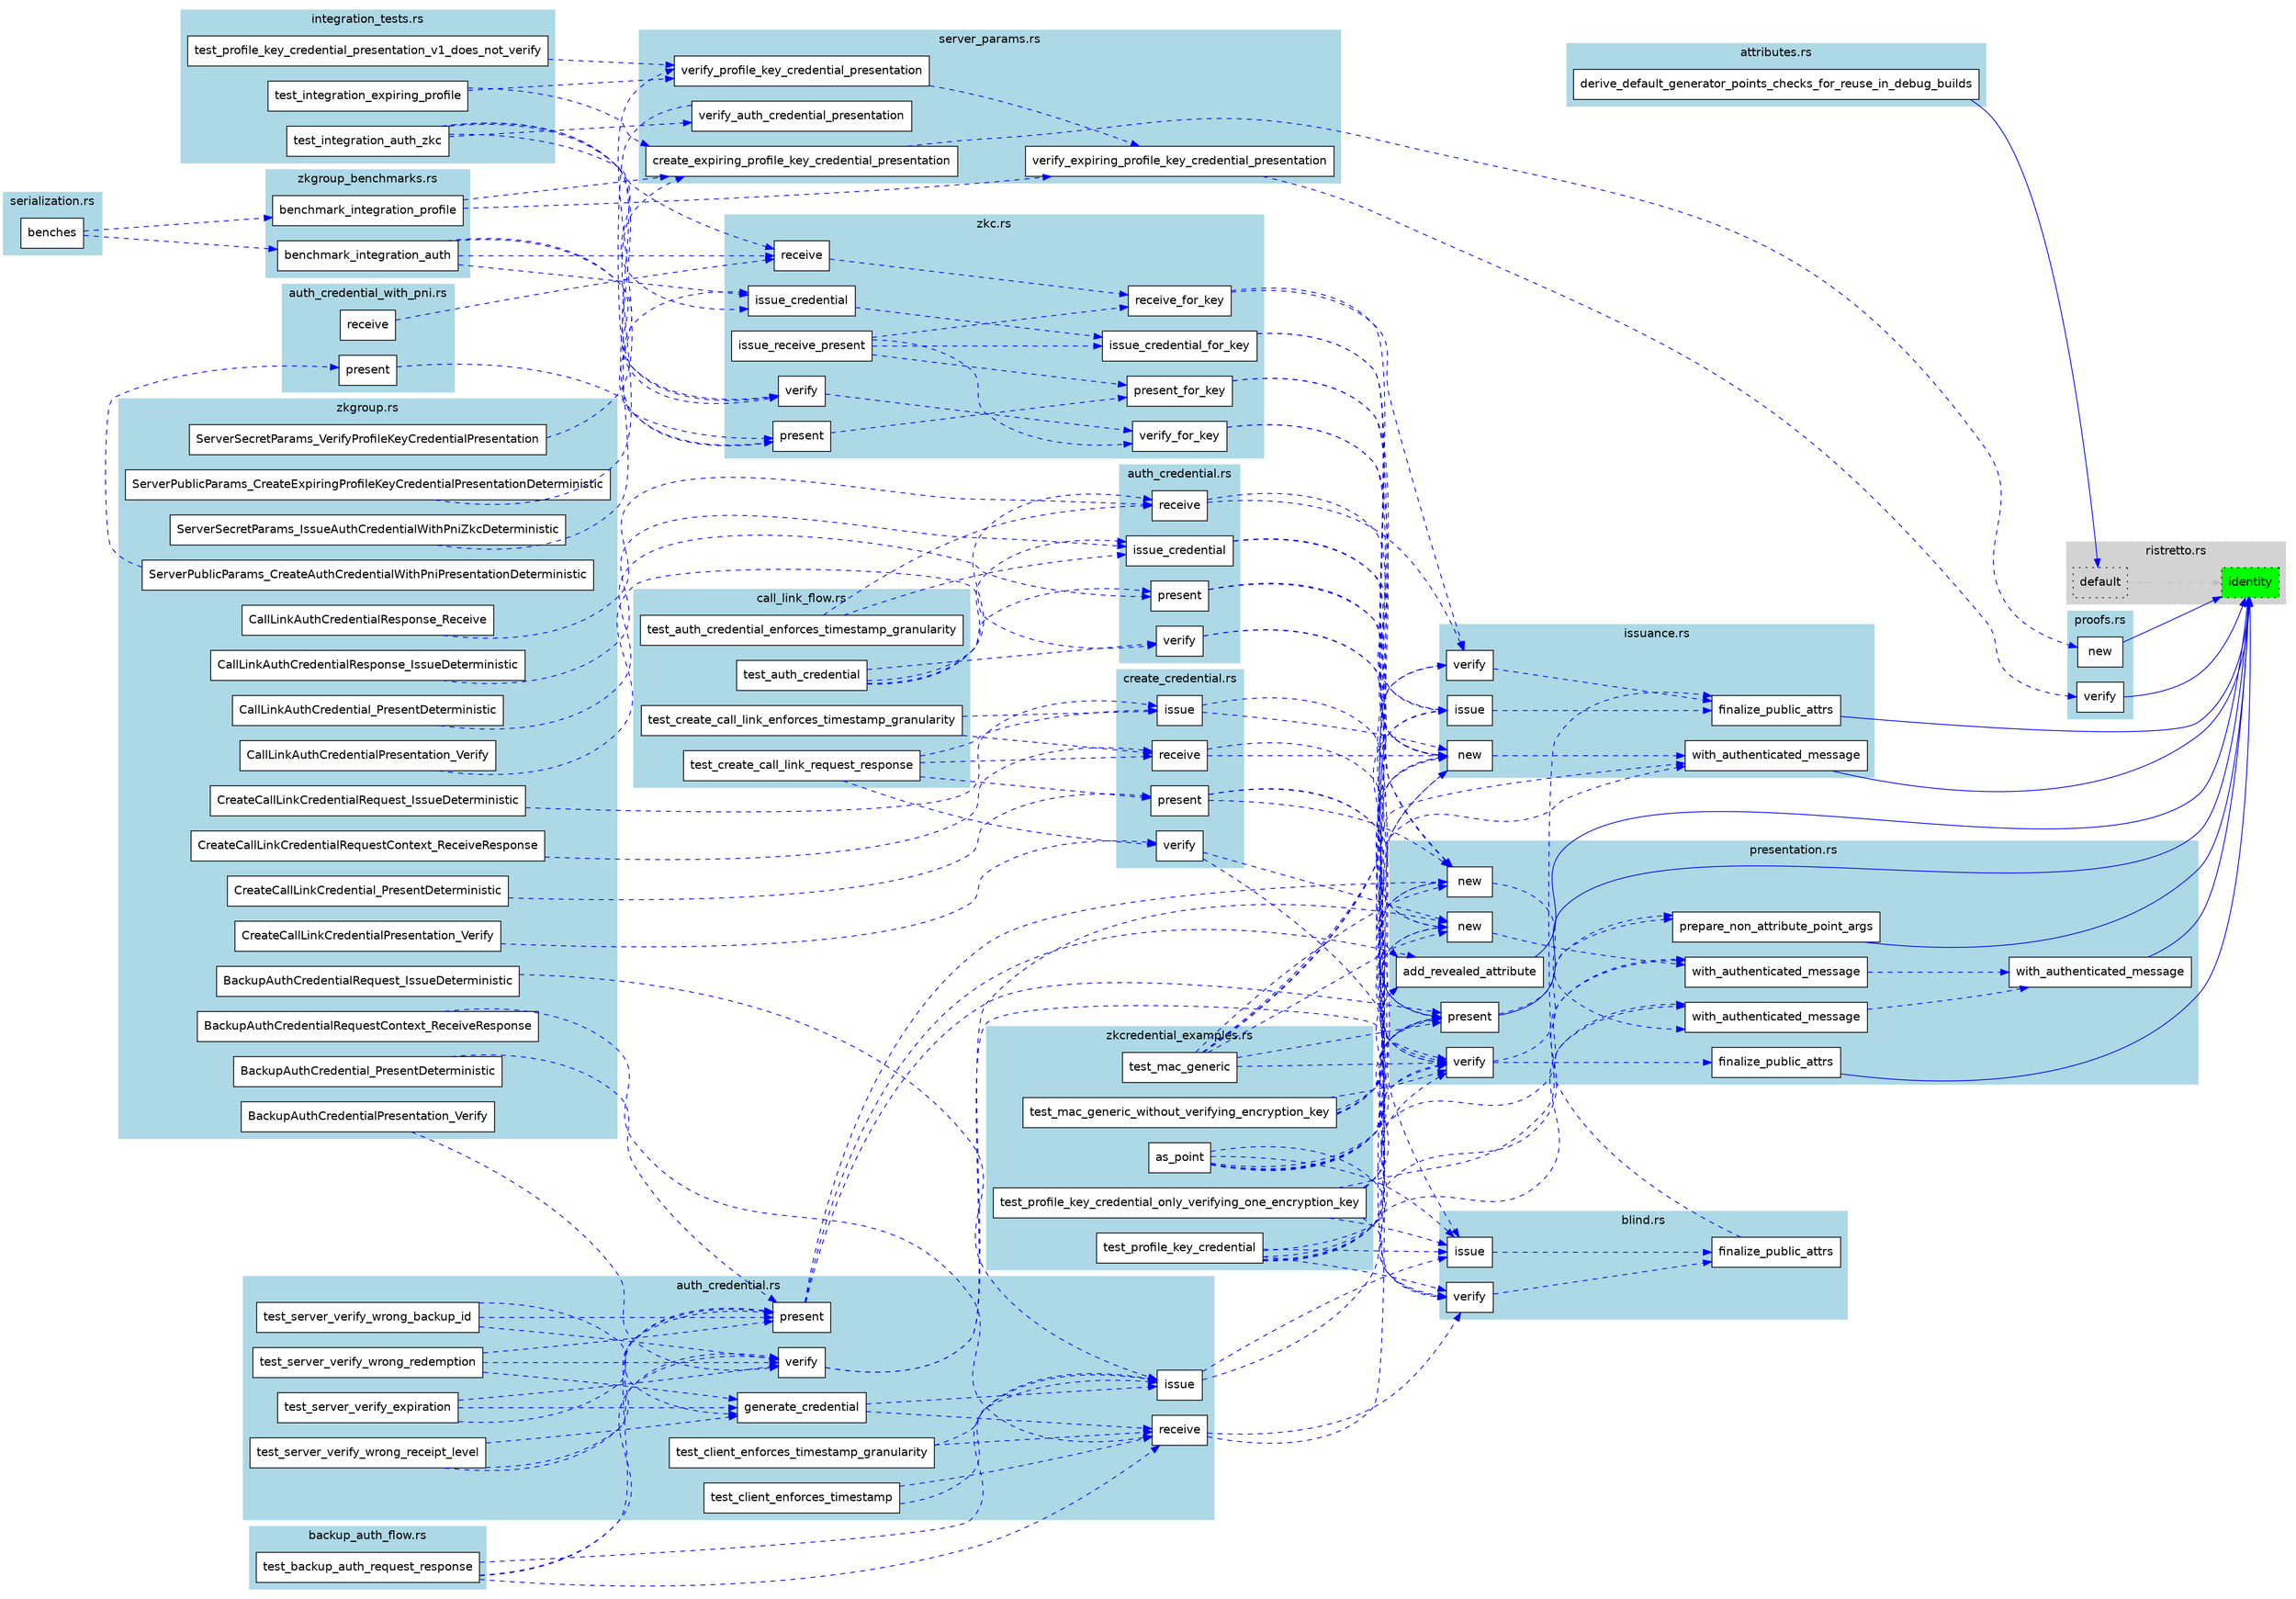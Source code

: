 digraph function_subgraph {
  rankdir=LR;
  node [shape=box, style=filled, fontname=Helvetica];
  edge [color=gray];

  subgraph cluster_0 {
    label = "ristretto.rs";
    style=filled;
    color=lightgrey;
    style="filled,dotted";
    fontname=Helvetica;
    "rust-analyzer cargo curve25519-dalek 4.1.3 ristretto/impl#[RistrettoPoint][Default]default()." [label="default", tooltip="    fn default() -> RistrettoPoint {         RistrettoPoint::identity()     }", fillcolor=lightgray, style="filled,dotted"]
    "rust-analyzer cargo curve25519-dalek 4.1.3 ristretto/impl#[RistrettoPoint][Identity]identity()." [label="identity", tooltip="    fn identity() -> RistrettoPoint {         RistrettoPoint(EdwardsPoint::identity())     }", fillcolor=green, style="filled,dotted"]
  }
  subgraph cluster_1 {
    label = "zkgroup.rs";
    style=filled;
    color=lightblue;
    fontname=Helvetica;
    "rust-analyzer cargo libsignal-bridge 0.1.0 zkgroup/ServerSecretParams_IssueAuthCredentialWithPniZkcDeterministic()." [label="ServerSecretParams_IssueAuthCredentialWithPniZkcDeterministic", tooltip="fn ServerSecretParams_IssueAuthCredentialWithPniZkcDeterministic(     server_secret_params: &ServerSecretParams,     randomness: &[u8; RANDOMNESS_LEN],     aci: Aci,     pni: Pni,     redemption_time:...", fillcolor=white, style="filled"]
    "rust-analyzer cargo libsignal-bridge 0.1.0 zkgroup/BackupAuthCredentialPresentation_Verify()." [label="BackupAuthCredentialPresentation_Verify", tooltip="fn BackupAuthCredentialPresentation_Verify(     presentation_bytes: &[u8],     now: Timestamp,     server_params_bytes: &[u8], ) -> Result<(), ZkGroupVerificationFailure> {     let presentation = binc...", fillcolor=white, style="filled"]
    "rust-analyzer cargo libsignal-bridge 0.1.0 zkgroup/CreateCallLinkCredentialRequest_IssueDeterministic()." [label="CreateCallLinkCredentialRequest_IssueDeterministic", tooltip="fn CreateCallLinkCredentialRequest_IssueDeterministic(     request_bytes: &[u8],     user_id: Aci,     timestamp: Timestamp,     params_bytes: &[u8],     randomness: &[u8; RANDOMNESS_LEN], ) -> Vec<u8...", fillcolor=white, style="filled"]
    "rust-analyzer cargo libsignal-bridge 0.1.0 zkgroup/CallLinkAuthCredential_PresentDeterministic()." [label="CallLinkAuthCredential_PresentDeterministic", tooltip="fn CallLinkAuthCredential_PresentDeterministic(     credential_bytes: &[u8],     user_id: Aci,     redemption_time: Timestamp,     server_params_bytes: &[u8],     call_link_params_bytes: &[u8],     ra...", fillcolor=white, style="filled"]
    "rust-analyzer cargo libsignal-bridge 0.1.0 zkgroup/BackupAuthCredentialRequest_IssueDeterministic()." [label="BackupAuthCredentialRequest_IssueDeterministic", tooltip="fn BackupAuthCredentialRequest_IssueDeterministic(     request_bytes: &[u8],     redemption_time: Timestamp,     backup_level: AsType<BackupLevel, u8>,     credential_type: AsType<BackupCredentialType...", fillcolor=white, style="filled"]
    "rust-analyzer cargo libsignal-bridge 0.1.0 zkgroup/CallLinkAuthCredentialResponse_Receive()." [label="CallLinkAuthCredentialResponse_Receive", tooltip="fn CallLinkAuthCredentialResponse_Receive(     response_bytes: &[u8],     user_id: Aci,     redemption_time: Timestamp,     params_bytes: &[u8], ) -> Result<Vec<u8>, ZkGroupVerificationFailure> {     ...", fillcolor=white, style="filled"]
    "rust-analyzer cargo libsignal-bridge 0.1.0 zkgroup/CallLinkAuthCredentialResponse_IssueDeterministic()." [label="CallLinkAuthCredentialResponse_IssueDeterministic", tooltip="fn CallLinkAuthCredentialResponse_IssueDeterministic(     user_id: Aci,     redemption_time: Timestamp,     params_bytes: &[u8],     randomness: &[u8; RANDOMNESS_LEN], ) -> Vec<u8> {     let params = ...", fillcolor=white, style="filled"]
    "rust-analyzer cargo libsignal-bridge 0.1.0 zkgroup/ServerPublicParams_CreateExpiringProfileKeyCredentialPresentationDeterministic()." [label="ServerPublicParams_CreateExpiringProfileKeyCredentialPresentationDeterministic", tooltip="fn ServerPublicParams_CreateExpiringProfileKeyCredentialPresentationDeterministic(     server_public_params: &ServerPublicParams,     randomness: &[u8; RANDOMNESS_LEN],     group_secret_params: Serial...", fillcolor=white, style="filled"]
    "rust-analyzer cargo libsignal-bridge 0.1.0 zkgroup/ServerPublicParams_CreateAuthCredentialWithPniPresentationDeterministic()." [label="ServerPublicParams_CreateAuthCredentialWithPniPresentationDeterministic", tooltip="fn ServerPublicParams_CreateAuthCredentialWithPniPresentationDeterministic(     server_public_params: &ServerPublicParams,     randomness: &[u8; RANDOMNESS_LEN],     group_secret_params: Serialized<Gr...", fillcolor=white, style="filled"]
    "rust-analyzer cargo libsignal-bridge 0.1.0 zkgroup/BackupAuthCredential_PresentDeterministic()." [label="BackupAuthCredential_PresentDeterministic", tooltip="fn BackupAuthCredential_PresentDeterministic(     credential_bytes: &[u8],     server_params_bytes: &[u8],     randomness: &[u8; RANDOMNESS_LEN], ) -> Result<Vec<u8>, ZkGroupVerificationFailure> {    ...", fillcolor=white, style="filled"]
    "rust-analyzer cargo libsignal-bridge 0.1.0 zkgroup/CallLinkAuthCredentialPresentation_Verify()." [label="CallLinkAuthCredentialPresentation_Verify", tooltip="fn CallLinkAuthCredentialPresentation_Verify(     presentation_bytes: &[u8],     now: Timestamp,     server_params_bytes: &[u8],     call_link_params_bytes: &[u8], ) -> Result<(), ZkGroupVerificationF...", fillcolor=white, style="filled"]
    "rust-analyzer cargo libsignal-bridge 0.1.0 zkgroup/CreateCallLinkCredential_PresentDeterministic()." [label="CreateCallLinkCredential_PresentDeterministic", tooltip="fn CreateCallLinkCredential_PresentDeterministic(     credential_bytes: &[u8],     room_id: &[u8],     user_id: Aci,     server_params_bytes: &[u8],     call_link_params_bytes: &[u8],     randomness: ...", fillcolor=white, style="filled"]
    "rust-analyzer cargo libsignal-bridge 0.1.0 zkgroup/ServerSecretParams_VerifyProfileKeyCredentialPresentation()." [label="ServerSecretParams_VerifyProfileKeyCredentialPresentation", tooltip="fn ServerSecretParams_VerifyProfileKeyCredentialPresentation(     server_secret_params: &ServerSecretParams,     group_public_params: Serialized<GroupPublicParams>,     presentation_bytes: &[u8],     ...", fillcolor=white, style="filled"]
    "rust-analyzer cargo libsignal-bridge 0.1.0 zkgroup/CreateCallLinkCredentialRequestContext_ReceiveResponse()." [label="CreateCallLinkCredentialRequestContext_ReceiveResponse", tooltip="fn CreateCallLinkCredentialRequestContext_ReceiveResponse(     context_bytes: &[u8],     response_bytes: &[u8],     user_id: Aci,     params_bytes: &[u8], ) -> Result<Vec<u8>, ZkGroupVerificationFailu...", fillcolor=white, style="filled"]
    "rust-analyzer cargo libsignal-bridge 0.1.0 zkgroup/BackupAuthCredentialRequestContext_ReceiveResponse()." [label="BackupAuthCredentialRequestContext_ReceiveResponse", tooltip="fn BackupAuthCredentialRequestContext_ReceiveResponse(     context_bytes: &[u8],     response_bytes: &[u8],     expected_redemption_time: Timestamp,     params_bytes: &[u8], ) -> Result<Vec<u8>, ZkGro...", fillcolor=white, style="filled"]
    "rust-analyzer cargo libsignal-bridge 0.1.0 zkgroup/CreateCallLinkCredentialPresentation_Verify()." [label="CreateCallLinkCredentialPresentation_Verify", tooltip="fn CreateCallLinkCredentialPresentation_Verify(     presentation_bytes: &[u8],     room_id: &[u8],     now: Timestamp,     server_params_bytes: &[u8],     call_link_params_bytes: &[u8], ) -> Result<()...", fillcolor=white, style="filled"]
  }
  subgraph cluster_2 {
    label = "attributes.rs";
    style=filled;
    color=lightblue;
    fontname=Helvetica;
    "rust-analyzer cargo zkcredential 0.1.0 attributes/tests/derive_default_generator_points_checks_for_reuse_in_debug_builds()." [label="derive_default_generator_points_checks_for_reuse_in_debug_builds", tooltip="    fn derive_default_generator_points_checks_for_reuse_in_debug_builds() {         let storage = std::sync::OnceLock::from([RistrettoPoint::default(); 2]);         derive_default_generator_points::<E...", fillcolor=white, style="filled"]
  }
  subgraph cluster_3 {
    label = "issuance.rs";
    style=filled;
    color=lightblue;
    fontname=Helvetica;
    "rust-analyzer cargo zkcredential 0.1.0 issuance/impl#[`IssuanceProofBuilder<'a>`]with_authenticated_message()." [label="with_authenticated_message", tooltip="    pub fn with_authenticated_message(label: &[u8], message: &'a [u8]) -> Self {         Self {             public_attrs: ShoHmacSha256::new(label),             // Reserve the first point for public a...", fillcolor=white, style="filled"]
    "rust-analyzer cargo zkcredential 0.1.0 issuance/impl#[`IssuanceProofBuilder<'a>`]finalize_public_attrs()." [label="finalize_public_attrs", tooltip="    fn finalize_public_attrs(&mut self) {         debug_assert!(self.attr_points[0] == RistrettoPoint::identity());         self.attr_points[0] = self.public_attrs.get_point();     }", fillcolor=white, style="filled"]
    "rust-analyzer cargo zkcredential 0.1.0 issuance/impl#[`IssuanceProofBuilder<'a>`]new()." [label="new", tooltip="    pub fn new(label: &[u8]) -> Self {         Self::with_authenticated_message(label, &[])     }", fillcolor=white, style="filled"]
    "rust-analyzer cargo zkcredential 0.1.0 issuance/impl#[`IssuanceProofBuilder<'a>`]verify()." [label="verify", tooltip="    pub fn verify(         mut self,         public_key: &CredentialPublicKey,         // Even though it would work with a borrow, this deliberately consumes         // IssuanceProof to indicate that ...", fillcolor=white, style="filled"]
    "rust-analyzer cargo zkcredential 0.1.0 issuance/impl#[`IssuanceProofBuilder<'a>`]issue()." [label="issue", tooltip="    pub fn issue(         mut self,         key_pair: &CredentialKeyPair,         randomness: [u8; RANDOMNESS_LEN],     ) -> IssuanceProof {         self.finalize_public_attrs();          let mut sho ...", fillcolor=white, style="filled"]
  }
  subgraph cluster_4 {
    label = "blind.rs";
    style=filled;
    color=lightblue;
    fontname=Helvetica;
    "rust-analyzer cargo zkcredential 0.1.0 issuance/blind/impl#[`BlindedIssuanceProofBuilder<'_>`]verify()." [label="verify", tooltip="    pub fn verify(         mut self,         public_key: &CredentialPublicKey,         blinding_key: &BlindingKeyPair,         proof: BlindedIssuanceProof,     ) -> Result<Credential, VerificationFail...", fillcolor=white, style="filled"]
    "rust-analyzer cargo zkcredential 0.1.0 issuance/blind/impl#[`BlindedIssuanceProofBuilder<'_>`]issue()." [label="issue", tooltip="    pub fn issue(         mut self,         key_pair: &CredentialKeyPair,         blinding_key: &BlindingPublicKey,         randomness: [u8; RANDOMNESS_LEN],     ) -> BlindedIssuanceProof {         se...", fillcolor=white, style="filled"]
    "rust-analyzer cargo zkcredential 0.1.0 issuance/blind/impl#[`BlindedIssuanceProofBuilder<'_>`]finalize_public_attrs()." [label="finalize_public_attrs", tooltip="    fn finalize_public_attrs(&mut self) {         self.inner.finalize_public_attrs()     }", fillcolor=white, style="filled"]
  }
  subgraph cluster_5 {
    label = "presentation.rs";
    style=filled;
    color=lightblue;
    fontname=Helvetica;
    "rust-analyzer cargo zkcredential 0.1.0 presentation/impl#[`PresentationProofBuilder<'a>`]with_authenticated_message()." [label="with_authenticated_message", tooltip="    pub fn with_authenticated_message(label: &[u8], message: &'a [u8]) -> Self {         _ = label;         Self {             core: PresentationProofBuilderCore::with_authenticated_message(message), ...", fillcolor=white, style="filled"]
    "rust-analyzer cargo zkcredential 0.1.0 presentation/impl#[`PresentationProofVerifier<'a>`]finalize_public_attrs()." [label="finalize_public_attrs", tooltip="    fn finalize_public_attrs(&mut self) {         debug_assert!(self.core.attr_points[0] == RistrettoPoint::identity());         self.core.attr_points[0] = self.public_attrs.get_point();     }", fillcolor=white, style="filled"]
    "rust-analyzer cargo zkcredential 0.1.0 presentation/impl#[`PresentationProofBuilder<'a>`]present()." [label="present", tooltip="    pub fn present(         self,         public_key: &CredentialPublicKey,         credential: &Credential,         randomness: [u8; RANDOMNESS_LEN],     ) -> PresentationProof {         let credenti...", fillcolor=white, style="filled"]
    "rust-analyzer cargo zkcredential 0.1.0 presentation/impl#[`PresentationProofBuilder<'a>`]new()." [label="new", tooltip="    pub fn new(label: &[u8]) -> Self {         Self::with_authenticated_message(label, &[])     }", fillcolor=white, style="filled"]
    "rust-analyzer cargo zkcredential 0.1.0 presentation/impl#[`PresentationProofBuilderCore<'a, T>`]prepare_non_attribute_point_args()." [label="prepare_non_attribute_point_args", tooltip="    fn prepare_non_attribute_point_args(         &self,         I: RistrettoPoint,         commitments: &PresentationProofCommitments,     ) -> poksho::PointArgs {         let credentials_system = Sys...", fillcolor=white, style="filled"]
    "rust-analyzer cargo zkcredential 0.1.0 presentation/impl#[`PresentationProofVerifier<'a>`]with_authenticated_message()." [label="with_authenticated_message", tooltip="    pub fn with_authenticated_message(label: &[u8], message: &'a [u8]) -> Self {         Self {             core: PresentationProofBuilderCore::with_authenticated_message(message),             public_...", fillcolor=white, style="filled"]
    "rust-analyzer cargo zkcredential 0.1.0 presentation/impl#[`PresentationProofVerifier<'a>`]new()." [label="new", tooltip="    pub fn new(label: &[u8]) -> Self {         Self::with_authenticated_message(label, &[])     }", fillcolor=white, style="filled"]
    "rust-analyzer cargo zkcredential 0.1.0 presentation/impl#[`PresentationProofVerifier<'a>`]verify()." [label="verify", tooltip="    pub fn verify(         mut self,         key_pair: &CredentialKeyPair,         proof: &PresentationProof,     ) -> Result<(), VerificationFailure> {         self.finalize_public_attrs();          ...", fillcolor=white, style="filled"]
    "rust-analyzer cargo zkcredential 0.1.0 presentation/impl#[`PresentationProofBuilderCore<'a, T>`]with_authenticated_message()." [label="with_authenticated_message", tooltip="    fn with_authenticated_message(message: &'a [u8]) -> Self {         Self {             encryption_keys: vec![],             attributes: vec![],             // Reserve the first point for public att...", fillcolor=white, style="filled"]
    "rust-analyzer cargo zkcredential 0.1.0 presentation/impl#[`PresentationProofBuilder<'a>`]add_revealed_attribute()." [label="add_revealed_attribute", tooltip="    pub fn add_revealed_attribute(mut self, attr: &dyn RevealedAttribute) -> Self {         // We don't actually need the value! The server will check it for us.         _ = attr;         self.core.ad...", fillcolor=white, style="filled"]
  }
  subgraph cluster_6 {
    label = "serialization.rs";
    style=filled;
    color=lightblue;
    fontname=Helvetica;
    "rust-analyzer cargo zkgroup 0.9.0 benches()." [label="benches", tooltip="criterion_group!(benches, bench_server_param_serialization,); criterion_main!(benches);", fillcolor=white, style="filled"]
  }
  subgraph cluster_7 {
    label = "zkgroup_benchmarks.rs";
    style=filled;
    color=lightblue;
    fontname=Helvetica;
    "rust-analyzer cargo zkgroup 0.9.0 benchmark_integration_auth()." [label="benchmark_integration_auth", tooltip="fn benchmark_integration_auth(c: &mut Criterion) {     let server_secret_params = zkgroup::ServerSecretParams::generate(zkgroup::TEST_ARRAY_32);     let server_public_params = server_secret_params.get...", fillcolor=white, style="filled"]
    "rust-analyzer cargo zkgroup 0.9.0 benchmark_integration_profile()." [label="benchmark_integration_profile", tooltip="pub fn benchmark_integration_profile(c: &mut Criterion) {     // SERVER     let server_secret_params = zkgroup::ServerSecretParams::generate(zkgroup::TEST_ARRAY_32);     let server_public_params = ser...", fillcolor=white, style="filled"]
  }
  subgraph cluster_8 {
    label = "auth_credential_with_pni.rs";
    style=filled;
    color=lightblue;
    fontname=Helvetica;
    "rust-analyzer cargo zkgroup 0.9.0 api/auth/auth_credential_with_pni/impl#[AuthCredentialWithPni]present()." [label="present", tooltip="    pub fn present(         &self,         public_params: &ServerPublicParams,         group_secret_params: &GroupSecretParams,         randomness: RandomnessBytes,     ) -> AnyAuthCredentialPresentat...", fillcolor=white, style="filled"]
    "rust-analyzer cargo zkgroup 0.9.0 api/auth/auth_credential_with_pni/impl#[AuthCredentialWithPniResponse]receive()." [label="receive", tooltip="    pub fn receive(         self,         public_params: &ServerPublicParams,         aci: Aci,         pni: Pni,         redemption_time: crate::Timestamp,     ) -> Result<AuthCredentialWithPni, ZkGr...", fillcolor=white, style="filled"]
  }
  subgraph cluster_9 {
    label = "zkc.rs";
    style=filled;
    color=lightblue;
    fontname=Helvetica;
    "rust-analyzer cargo zkgroup 0.9.0 api/auth/auth_credential_with_pni/zkc/impl#[AuthCredentialWithPniZkcResponse]receive_for_key()." [label="receive_for_key", tooltip="    pub(crate) fn receive_for_key(         self,         aci: Aci,         pni: Pni,         redemption_time: Timestamp,         public_key: &CredentialPublicKey,     ) -> Result<AuthCredentialWithPni...", fillcolor=white, style="filled"]
    "rust-analyzer cargo zkgroup 0.9.0 api/auth/auth_credential_with_pni/zkc/impl#[AuthCredentialWithPniZkc]present()." [label="present", tooltip="    pub fn present(         &self,         public_params: &ServerPublicParams,         group_secret_params: &GroupSecretParams,         randomness: RandomnessBytes,     ) -> AuthCredentialWithPniZkcPr...", fillcolor=white, style="filled"]
    "rust-analyzer cargo zkgroup 0.9.0 api/auth/auth_credential_with_pni/zkc/impl#[AuthCredentialWithPniZkcPresentation]verify_for_key()." [label="verify_for_key", tooltip="    pub(crate) fn verify_for_key(         &self,         credential_key: &CredentialKeyPair,         group_public_params: &GroupPublicParams,         redemption_time: Timestamp,     ) -> Result<(), Zk...", fillcolor=white, style="filled"]
    "rust-analyzer cargo zkgroup 0.9.0 api/auth/auth_credential_with_pni/zkc/test/issue_receive_present()." [label="issue_receive_present", tooltip="    fn issue_receive_present() {         const ACI: Aci = Aci::from_uuid_bytes([b'a'; 16]);         const PNI: Pni = Pni::from_uuid_bytes([b'p'; 16]);         const REDEMPTION_TIME: Timestamp = Timest...", fillcolor=white, style="filled"]
    "rust-analyzer cargo zkgroup 0.9.0 api/auth/auth_credential_with_pni/zkc/impl#[AuthCredentialWithPniZkcResponse]issue_credential_for_key()." [label="issue_credential_for_key", tooltip="    pub(crate) fn issue_credential_for_key(         aci: Aci,         pni: Pni,         redemption_time: Timestamp,         credential_key: &CredentialKeyPair,         randomness: RandomnessBytes,    ...", fillcolor=white, style="filled"]
    "rust-analyzer cargo zkgroup 0.9.0 api/auth/auth_credential_with_pni/zkc/impl#[AuthCredentialWithPniZkcResponse]issue_credential()." [label="issue_credential", tooltip="    pub fn issue_credential(         aci: Aci,         pni: Pni,         redemption_time: Timestamp,         params: &ServerSecretParams,         randomness: RandomnessBytes,     ) -> Self {         S...", fillcolor=white, style="filled"]
    "rust-analyzer cargo zkgroup 0.9.0 api/auth/auth_credential_with_pni/zkc/impl#[AuthCredentialWithPniZkcResponse]receive()." [label="receive", tooltip="    pub fn receive(         self,         aci: Aci,         pni: Pni,         redemption_time: Timestamp,         public_params: &ServerPublicParams,     ) -> Result<AuthCredentialWithPniZkc, ZkGroupV...", fillcolor=white, style="filled"]
    "rust-analyzer cargo zkgroup 0.9.0 api/auth/auth_credential_with_pni/zkc/impl#[AuthCredentialWithPniZkcPresentation]verify()." [label="verify", tooltip="    pub fn verify(         &self,         params: &ServerSecretParams,         group_public_params: &GroupPublicParams,         redemption_time: Timestamp,     ) -> Result<(), ZkGroupVerificationFailu...", fillcolor=white, style="filled"]
    "rust-analyzer cargo zkgroup 0.9.0 api/auth/auth_credential_with_pni/zkc/impl#[AuthCredentialWithPniZkc]present_for_key()." [label="present_for_key", tooltip="    pub(crate) fn present_for_key(         &self,         public_key: &CredentialPublicKey,         group_secret_params: &GroupSecretParams,         randomness: RandomnessBytes,     ) -> AuthCredentia...", fillcolor=white, style="filled"]
  }
  subgraph cluster_10 {
    label = "auth_credential.rs";
    style=filled;
    color=lightblue;
    fontname=Helvetica;
    "rust-analyzer cargo zkgroup 0.9.0 api/backups/auth_credential/tests/test_server_verify_wrong_redemption()." [label="test_server_verify_wrong_redemption", tooltip="    fn test_server_verify_wrong_redemption() {         let credential = generate_credential(DAY_ALIGNED_TIMESTAMP);         let valid_presentation =             credential.present(&server_secret_param...", fillcolor=white, style="filled"]
    "rust-analyzer cargo zkgroup 0.9.0 api/backups/auth_credential/tests/test_client_enforces_timestamp_granularity()." [label="test_client_enforces_timestamp_granularity", tooltip="    fn test_client_enforces_timestamp_granularity() {         let redemption_time: Timestamp = DAY_ALIGNED_TIMESTAMP.add_seconds(60 * 60); // not on a day boundary!          let request_context = Back...", fillcolor=white, style="filled"]
    "rust-analyzer cargo zkgroup 0.9.0 api/backups/auth_credential/impl#[BackupAuthCredentialPresentation]verify()." [label="verify", tooltip="    pub fn verify(         &self,         current_time: Timestamp,         server_params: &GenericServerSecretParams,     ) -> Result<(), ZkGroupVerificationFailure> {         let acceptable_start_tim...", fillcolor=white, style="filled"]
    "rust-analyzer cargo zkgroup 0.9.0 api/backups/auth_credential/tests/test_client_enforces_timestamp()." [label="test_client_enforces_timestamp", tooltip="    fn test_client_enforces_timestamp() {         let redemption_time: Timestamp = DAY_ALIGNED_TIMESTAMP;          let request_context = BackupAuthCredentialRequestContext::new(&KEY, ACI.into());     ...", fillcolor=white, style="filled"]
    "rust-analyzer cargo zkgroup 0.9.0 api/backups/auth_credential/tests/test_server_verify_expiration()." [label="test_server_verify_expiration", tooltip="    fn test_server_verify_expiration() {         let credential = generate_credential(DAY_ALIGNED_TIMESTAMP);         let presentation =             credential.present(&server_secret_params().get_publ...", fillcolor=white, style="filled"]
    "rust-analyzer cargo zkgroup 0.9.0 api/backups/auth_credential/tests/test_server_verify_wrong_receipt_level()." [label="test_server_verify_wrong_receipt_level", tooltip="    fn test_server_verify_wrong_receipt_level() {         let credential = generate_credential(DAY_ALIGNED_TIMESTAMP);         let valid_presentation =             credential.present(&server_secret_pa...", fillcolor=white, style="filled"]
    "rust-analyzer cargo zkgroup 0.9.0 api/backups/auth_credential/impl#[BackupAuthCredential]present()." [label="present", tooltip="    pub fn present(         &self,         server_params: &GenericServerPublicParams,         randomness: RandomnessBytes,     ) -> BackupAuthCredentialPresentation {         BackupAuthCredentialPrese...", fillcolor=white, style="filled"]
    "rust-analyzer cargo zkgroup 0.9.0 api/backups/auth_credential/impl#[BackupAuthCredentialRequest]issue()." [label="issue", tooltip="    pub fn issue(         &self,         redemption_time: Timestamp,         backup_level: BackupLevel,         credential_type: BackupCredentialType,         params: &GenericServerSecretParams,      ...", fillcolor=white, style="filled"]
    "rust-analyzer cargo zkgroup 0.9.0 api/backups/auth_credential/impl#[BackupAuthCredentialRequestContext]receive()." [label="receive", tooltip="    pub fn receive(         self,         response: BackupAuthCredentialResponse,         params: &GenericServerPublicParams,         expected_redemption_time: Timestamp,     ) -> Result<BackupAuthCre...", fillcolor=white, style="filled"]
    "rust-analyzer cargo zkgroup 0.9.0 api/backups/auth_credential/tests/generate_credential()." [label="generate_credential", tooltip="    fn generate_credential(redemption_time: Timestamp) -> BackupAuthCredential {         // client generated materials; issuance request         let request_context = BackupAuthCredentialRequestContex...", fillcolor=white, style="filled"]
    "rust-analyzer cargo zkgroup 0.9.0 api/backups/auth_credential/tests/test_server_verify_wrong_backup_id()." [label="test_server_verify_wrong_backup_id", tooltip="    fn test_server_verify_wrong_backup_id() {         let credential = generate_credential(DAY_ALIGNED_TIMESTAMP);         let valid_presentation =             credential.present(&server_secret_params...", fillcolor=white, style="filled"]
  }
  subgraph cluster_11 {
    label = "auth_credential.rs";
    style=filled;
    color=lightblue;
    fontname=Helvetica;
    "rust-analyzer cargo zkgroup 0.9.0 api/call_links/auth_credential/impl#[CallLinkAuthCredential]present()." [label="present", tooltip="    pub fn present(         &self,         user_id: libsignal_core::Aci,         redemption_time: Timestamp,         server_params: &GenericServerPublicParams,         call_link_params: &CallLinkSecre...", fillcolor=white, style="filled"]
    "rust-analyzer cargo zkgroup 0.9.0 api/call_links/auth_credential/impl#[CallLinkAuthCredentialResponse]issue_credential()." [label="issue_credential", tooltip="    pub fn issue_credential(         user_id: libsignal_core::Aci,         redemption_time: Timestamp,         params: &GenericServerSecretParams,         randomness: RandomnessBytes,     ) -> CallLin...", fillcolor=white, style="filled"]
    "rust-analyzer cargo zkgroup 0.9.0 api/call_links/auth_credential/impl#[CallLinkAuthCredentialPresentation]verify()." [label="verify", tooltip="    pub fn verify(         &self,         current_time: Timestamp,         server_params: &GenericServerSecretParams,         call_link_params: &CallLinkPublicParams,     ) -> Result<(), ZkGroupVerifi...", fillcolor=white, style="filled"]
    "rust-analyzer cargo zkgroup 0.9.0 api/call_links/auth_credential/impl#[CallLinkAuthCredentialResponse]receive()." [label="receive", tooltip="    pub fn receive(         self,         user_id: libsignal_core::Aci,         redemption_time: Timestamp,         params: &GenericServerPublicParams,     ) -> Result<CallLinkAuthCredential, ZkGroupV...", fillcolor=white, style="filled"]
  }
  subgraph cluster_12 {
    label = "create_credential.rs";
    style=filled;
    color=lightblue;
    fontname=Helvetica;
    "rust-analyzer cargo zkgroup 0.9.0 api/call_links/create_credential/impl#[CreateCallLinkCredential]present()." [label="present", tooltip="    pub fn present(         &self,         room_id: &[u8],         user_id: libsignal_core::Aci,         server_params: &GenericServerPublicParams,         call_link_params: &CallLinkSecretParams,    ...", fillcolor=white, style="filled"]
    "rust-analyzer cargo zkgroup 0.9.0 api/call_links/create_credential/impl#[CreateCallLinkCredentialPresentation]verify()." [label="verify", tooltip="    pub fn verify(         &self,         room_id: &[u8],         current_time: Timestamp,         server_params: &GenericServerSecretParams,         call_link_params: &CallLinkPublicParams,     ) -> ...", fillcolor=white, style="filled"]
    "rust-analyzer cargo zkgroup 0.9.0 api/call_links/create_credential/impl#[CreateCallLinkCredentialRequestContext]receive()." [label="receive", tooltip="    pub fn receive(         self,         response: CreateCallLinkCredentialResponse,         user_id: libsignal_core::Aci,         params: &GenericServerPublicParams,     ) -> Result<CreateCallLinkCr...", fillcolor=white, style="filled"]
    "rust-analyzer cargo zkgroup 0.9.0 api/call_links/create_credential/impl#[CreateCallLinkCredentialRequest]issue()." [label="issue", tooltip="    pub fn issue(         &self,         user_id: libsignal_core::Aci,         timestamp: Timestamp,         params: &GenericServerSecretParams,         randomness: RandomnessBytes,     ) -> CreateCal...", fillcolor=white, style="filled"]
  }
  subgraph cluster_13 {
    label = "server_params.rs";
    style=filled;
    color=lightblue;
    fontname=Helvetica;
    "rust-analyzer cargo zkgroup 0.9.0 api/server_params/impl#[ServerSecretParams]verify_expiring_profile_key_credential_presentation()." [label="verify_expiring_profile_key_credential_presentation", tooltip="    pub fn verify_expiring_profile_key_credential_presentation(         &self,         group_public_params: api::groups::GroupPublicParams,         presentation: &api::profiles::ExpiringProfileKeyCred...", fillcolor=white, style="filled"]
    "rust-analyzer cargo zkgroup 0.9.0 api/server_params/impl#[ServerPublicParams]create_expiring_profile_key_credential_presentation()." [label="create_expiring_profile_key_credential_presentation", tooltip="    pub fn create_expiring_profile_key_credential_presentation(         &self,         randomness: RandomnessBytes,         group_secret_params: api::groups::GroupSecretParams,         expiring_profil...", fillcolor=white, style="filled"]
    "rust-analyzer cargo zkgroup 0.9.0 api/server_params/impl#[ServerSecretParams]verify_profile_key_credential_presentation()." [label="verify_profile_key_credential_presentation", tooltip="    pub fn verify_profile_key_credential_presentation(         &self,         group_public_params: api::groups::GroupPublicParams,         presentation: &api::profiles::AnyProfileKeyCredentialPresenta...", fillcolor=white, style="filled"]
    "rust-analyzer cargo zkgroup 0.9.0 api/server_params/impl#[ServerSecretParams]verify_auth_credential_presentation()." [label="verify_auth_credential_presentation", tooltip="    pub fn verify_auth_credential_presentation(         &self,         group_public_params: api::groups::GroupPublicParams,         presentation: &api::auth::AnyAuthCredentialPresentation,         cur...", fillcolor=white, style="filled"]
  }
  subgraph cluster_14 {
    label = "proofs.rs";
    style=filled;
    color=lightblue;
    fontname=Helvetica;
    "rust-analyzer cargo zkgroup 0.9.0 crypto/proofs/impl#[ExpiringProfileKeyCredentialPresentationProof]new()." [label="new", tooltip="    pub fn new(         uid_enc_key_pair: uid_encryption::KeyPair,         profile_key_enc_key_pair: profile_key_encryption::KeyPair,         credentials_public_key: credentials::PublicKey,         cr...", fillcolor=white, style="filled"]
    "rust-analyzer cargo zkgroup 0.9.0 crypto/proofs/impl#[ExpiringProfileKeyCredentialPresentationProof]verify()." [label="verify", tooltip="    pub fn verify(         &self,         credentials_key_pair: credentials::KeyPair<credentials::ExpiringProfileKeyCredential>,         uid_ciphertext: uid_encryption::Ciphertext,         uid_enc_pub...", fillcolor=white, style="filled"]
  }
  subgraph cluster_15 {
    label = "zkcredential_examples.rs";
    style=filled;
    color=lightblue;
    fontname=Helvetica;
    "rust-analyzer cargo zkgroup 0.9.0 crypto/zkcredential_examples/test_profile_key_credential_only_verifying_one_encryption_key()." [label="test_profile_key_credential_only_verifying_one_encryption_key", tooltip="fn test_profile_key_credential_only_verifying_one_encryption_key() {     let mut sho = ShoSha256::new(b' Test_Credentials' );     let keypair = CredentialKeyPair::generate(sho.squeeze_and_ratchet_as_a...", fillcolor=white, style="filled"]
    "rust-analyzer cargo zkgroup 0.9.0 crypto/zkcredential_examples/test_mac_generic()." [label="test_mac_generic", tooltip="fn test_mac_generic() {     let mut sho = ShoSha256::new(b' Test_Credentials' );     let keypair = CredentialKeyPair::generate(sho.squeeze_and_ratchet_as_array());      let label = b' 20221221_AuthCre...", fillcolor=white, style="filled"]
    "rust-analyzer cargo zkgroup 0.9.0 crypto/zkcredential_examples/impl#[RoomId][RevealedAttribute]as_point()." [label="as_point", tooltip="        fn as_point(&self) -> RistrettoPoint {             self.opaque_id         }", fillcolor=white, style="filled"]
    "rust-analyzer cargo zkgroup 0.9.0 crypto/zkcredential_examples/test_mac_generic_without_verifying_encryption_key()." [label="test_mac_generic_without_verifying_encryption_key", tooltip="fn test_mac_generic_without_verifying_encryption_key() {     let mut sho = ShoSha256::new(b' Test_Credentials' );     let keypair = CredentialKeyPair::generate(sho.squeeze_and_ratchet_as_array());    ...", fillcolor=white, style="filled"]
    "rust-analyzer cargo zkgroup 0.9.0 crypto/zkcredential_examples/test_profile_key_credential()." [label="test_profile_key_credential", tooltip="fn test_profile_key_credential() {     let mut sho = ShoSha256::new(b' Test_Credentials' );     let keypair = CredentialKeyPair::generate(sho.squeeze_and_ratchet_as_array());     let blinding_keypair ...", fillcolor=white, style="filled"]
  }
  subgraph cluster_16 {
    label = "backup_auth_flow.rs";
    style=filled;
    color=lightblue;
    fontname=Helvetica;
    "rust-analyzer cargo zkgroup 0.9.0 test_backup_auth_request_response()." [label="test_backup_auth_request_response", tooltip="fn test_backup_auth_request_response() {     let randomness1: RandomnessBytes = [0x43u8; RANDOMNESS_LEN];     let randomness2: RandomnessBytes = [0x44u8; RANDOMNESS_LEN];     let randomness3: Randomne...", fillcolor=white, style="filled"]
  }
  subgraph cluster_17 {
    label = "call_link_flow.rs";
    style=filled;
    color=lightblue;
    fontname=Helvetica;
    "rust-analyzer cargo zkgroup 0.9.0 test_create_call_link_enforces_timestamp_granularity()." [label="test_create_call_link_enforces_timestamp_granularity", tooltip="fn test_create_call_link_enforces_timestamp_granularity() {     let randomness0: RandomnessBytes = [0x42u8; RANDOMNESS_LEN];     let randomness1: RandomnessBytes = [0x43u8; RANDOMNESS_LEN];     let ra...", fillcolor=white, style="filled"]
    "rust-analyzer cargo zkgroup 0.9.0 test_create_call_link_request_response()." [label="test_create_call_link_request_response", tooltip="fn test_create_call_link_request_response() {     let randomness0: RandomnessBytes = [0x42u8; RANDOMNESS_LEN];     let randomness1: RandomnessBytes = [0x43u8; RANDOMNESS_LEN];     let randomness2: Ran...", fillcolor=white, style="filled"]
    "rust-analyzer cargo zkgroup 0.9.0 test_auth_credential_enforces_timestamp_granularity()." [label="test_auth_credential_enforces_timestamp_granularity", tooltip="fn test_auth_credential_enforces_timestamp_granularity() {     let randomness1: RandomnessBytes = [0x43u8; RANDOMNESS_LEN];     let randomness2: RandomnessBytes = [0x44u8; RANDOMNESS_LEN];      // cli...", fillcolor=white, style="filled"]
    "rust-analyzer cargo zkgroup 0.9.0 test_auth_credential()." [label="test_auth_credential", tooltip="fn test_auth_credential() {     let randomness1: RandomnessBytes = [0x43u8; RANDOMNESS_LEN];     let randomness2: RandomnessBytes = [0x44u8; RANDOMNESS_LEN];     let randomness3: RandomnessBytes = [0x...", fillcolor=white, style="filled"]
  }
  subgraph cluster_18 {
    label = "integration_tests.rs";
    style=filled;
    color=lightblue;
    fontname=Helvetica;
    "rust-analyzer cargo zkgroup 0.9.0 test_profile_key_credential_presentation_v1_does_not_verify()." [label="test_profile_key_credential_presentation_v1_does_not_verify", tooltip="fn test_profile_key_credential_presentation_v1_does_not_verify() {     // Originally from test_integration_profile.     // SERVER     let server_secret_params = zkgroup::ServerSecretParams::generate(z...", fillcolor=white, style="filled"]
    "rust-analyzer cargo zkgroup 0.9.0 test_integration_auth_zkc()." [label="test_integration_auth_zkc", tooltip="fn test_integration_auth_zkc() {     let server_secret_params = zkgroup::ServerSecretParams::generate(zkgroup::TEST_ARRAY_32);     let server_public_params = server_secret_params.get_public_params(); ...", fillcolor=white, style="filled"]
    "rust-analyzer cargo zkgroup 0.9.0 test_integration_expiring_profile()." [label="test_integration_expiring_profile", tooltip="fn test_integration_expiring_profile() {     // SERVER     let server_secret_params = zkgroup::ServerSecretParams::generate(zkgroup::TEST_ARRAY_32);     let server_public_params = server_secret_params...", fillcolor=white, style="filled"]
  }

  "rust-analyzer cargo libsignal-bridge 0.1.0 zkgroup/ServerSecretParams_IssueAuthCredentialWithPniZkcDeterministic()." -> "rust-analyzer cargo zkgroup 0.9.0 api/auth/auth_credential_with_pni/zkc/impl#[AuthCredentialWithPniZkcResponse]issue_credential()." [color=blue, style=dashed]
  "rust-analyzer cargo zkgroup 0.9.0 crypto/proofs/impl#[ExpiringProfileKeyCredentialPresentationProof]new()." -> "rust-analyzer cargo curve25519-dalek 4.1.3 ristretto/impl#[RistrettoPoint][Identity]identity()." [color=blue]
  "rust-analyzer cargo zkcredential 0.1.0 issuance/impl#[`IssuanceProofBuilder<'a>`]with_authenticated_message()." -> "rust-analyzer cargo curve25519-dalek 4.1.3 ristretto/impl#[RistrettoPoint][Identity]identity()." [color=blue]
  "rust-analyzer cargo libsignal-bridge 0.1.0 zkgroup/BackupAuthCredentialPresentation_Verify()." -> "rust-analyzer cargo zkgroup 0.9.0 api/backups/auth_credential/impl#[BackupAuthCredentialPresentation]verify()." [color=blue, style=dashed]
  "rust-analyzer cargo zkgroup 0.9.0 api/backups/auth_credential/tests/test_server_verify_wrong_redemption()." -> "rust-analyzer cargo zkgroup 0.9.0 api/backups/auth_credential/tests/generate_credential()." [color=blue, style=dashed]
  "rust-analyzer cargo zkgroup 0.9.0 api/backups/auth_credential/tests/test_server_verify_wrong_redemption()." -> "rust-analyzer cargo zkgroup 0.9.0 api/backups/auth_credential/impl#[BackupAuthCredential]present()." [color=blue, style=dashed]
  "rust-analyzer cargo zkgroup 0.9.0 api/backups/auth_credential/tests/test_server_verify_wrong_redemption()." -> "rust-analyzer cargo zkgroup 0.9.0 api/backups/auth_credential/impl#[BackupAuthCredentialPresentation]verify()." [color=blue, style=dashed]
  "rust-analyzer cargo zkgroup 0.9.0 api/auth/auth_credential_with_pni/zkc/impl#[AuthCredentialWithPniZkcResponse]receive_for_key()." -> "rust-analyzer cargo zkcredential 0.1.0 issuance/impl#[`IssuanceProofBuilder<'a>`]new()." [color=blue, style=dashed]
  "rust-analyzer cargo zkgroup 0.9.0 api/auth/auth_credential_with_pni/zkc/impl#[AuthCredentialWithPniZkcResponse]receive_for_key()." -> "rust-analyzer cargo zkcredential 0.1.0 issuance/impl#[`IssuanceProofBuilder<'a>`]verify()." [color=blue, style=dashed]
  "rust-analyzer cargo zkgroup 0.9.0 api/backups/auth_credential/tests/test_client_enforces_timestamp_granularity()." -> "rust-analyzer cargo zkgroup 0.9.0 api/backups/auth_credential/impl#[BackupAuthCredentialRequest]issue()." [color=blue, style=dashed]
  "rust-analyzer cargo zkgroup 0.9.0 api/backups/auth_credential/tests/test_client_enforces_timestamp_granularity()." -> "rust-analyzer cargo zkgroup 0.9.0 api/backups/auth_credential/impl#[BackupAuthCredentialRequestContext]receive()." [color=blue, style=dashed]
  "rust-analyzer cargo zkgroup 0.9.0 api/server_params/impl#[ServerSecretParams]verify_expiring_profile_key_credential_presentation()." -> "rust-analyzer cargo zkgroup 0.9.0 crypto/proofs/impl#[ExpiringProfileKeyCredentialPresentationProof]verify()." [color=blue, style=dashed]
  "rust-analyzer cargo zkgroup 0.9.0 api/call_links/auth_credential/impl#[CallLinkAuthCredential]present()." -> "rust-analyzer cargo zkcredential 0.1.0 presentation/impl#[`PresentationProofBuilder<'a>`]new()." [color=blue, style=dashed]
  "rust-analyzer cargo zkgroup 0.9.0 api/call_links/auth_credential/impl#[CallLinkAuthCredential]present()." -> "rust-analyzer cargo zkcredential 0.1.0 presentation/impl#[`PresentationProofBuilder<'a>`]present()." [color=blue, style=dashed]
  "rust-analyzer cargo zkcredential 0.1.0 presentation/impl#[`PresentationProofBuilder<'a>`]with_authenticated_message()." -> "rust-analyzer cargo zkcredential 0.1.0 presentation/impl#[`PresentationProofBuilderCore<'a, T>`]with_authenticated_message()." [color=blue, style=dashed]
  "rust-analyzer cargo zkgroup 0.9.0 api/backups/auth_credential/impl#[BackupAuthCredentialPresentation]verify()." -> "rust-analyzer cargo zkcredential 0.1.0 presentation/impl#[`PresentationProofVerifier<'a>`]new()." [color=blue, style=dashed]
  "rust-analyzer cargo zkgroup 0.9.0 api/backups/auth_credential/impl#[BackupAuthCredentialPresentation]verify()." -> "rust-analyzer cargo zkcredential 0.1.0 presentation/impl#[`PresentationProofVerifier<'a>`]verify()." [color=blue, style=dashed]
  "rust-analyzer cargo libsignal-bridge 0.1.0 zkgroup/CreateCallLinkCredentialRequest_IssueDeterministic()." -> "rust-analyzer cargo zkgroup 0.9.0 api/call_links/create_credential/impl#[CreateCallLinkCredentialRequest]issue()." [color=blue, style=dashed]
  "rust-analyzer cargo zkgroup 0.9.0 api/auth/auth_credential_with_pni/zkc/impl#[AuthCredentialWithPniZkc]present()." -> "rust-analyzer cargo zkgroup 0.9.0 api/auth/auth_credential_with_pni/zkc/impl#[AuthCredentialWithPniZkc]present_for_key()." [color=blue, style=dashed]
  "rust-analyzer cargo zkcredential 0.1.0 presentation/impl#[`PresentationProofVerifier<'a>`]finalize_public_attrs()." -> "rust-analyzer cargo curve25519-dalek 4.1.3 ristretto/impl#[RistrettoPoint][Identity]identity()." [color=blue]
  "rust-analyzer cargo zkgroup 0.9.0 benchmark_integration_auth()." -> "rust-analyzer cargo zkgroup 0.9.0 api/auth/auth_credential_with_pni/zkc/impl#[AuthCredentialWithPniZkcResponse]receive()." [color=blue, style=dashed]
  "rust-analyzer cargo zkgroup 0.9.0 benchmark_integration_auth()." -> "rust-analyzer cargo zkgroup 0.9.0 api/auth/auth_credential_with_pni/zkc/impl#[AuthCredentialWithPniZkcResponse]issue_credential()." [color=blue, style=dashed]
  "rust-analyzer cargo zkgroup 0.9.0 benchmark_integration_auth()." -> "rust-analyzer cargo zkgroup 0.9.0 api/auth/auth_credential_with_pni/zkc/impl#[AuthCredentialWithPniZkc]present()." [color=blue, style=dashed]
  "rust-analyzer cargo zkgroup 0.9.0 benchmark_integration_auth()." -> "rust-analyzer cargo zkgroup 0.9.0 api/auth/auth_credential_with_pni/zkc/impl#[AuthCredentialWithPniZkcPresentation]verify()." [color=blue, style=dashed]
  "rust-analyzer cargo zkgroup 0.9.0 api/call_links/create_credential/impl#[CreateCallLinkCredential]present()." -> "rust-analyzer cargo zkcredential 0.1.0 presentation/impl#[`PresentationProofBuilder<'a>`]present()." [color=blue, style=dashed]
  "rust-analyzer cargo zkgroup 0.9.0 api/call_links/create_credential/impl#[CreateCallLinkCredential]present()." -> "rust-analyzer cargo zkcredential 0.1.0 presentation/impl#[`PresentationProofBuilder<'a>`]new()." [color=blue, style=dashed]
  "rust-analyzer cargo zkgroup 0.9.0 api/call_links/create_credential/impl#[CreateCallLinkCredential]present()." -> "rust-analyzer cargo zkcredential 0.1.0 presentation/impl#[`PresentationProofBuilder<'a>`]add_revealed_attribute()." [color=blue, style=dashed]
  "rust-analyzer cargo zkgroup 0.9.0 test_backup_auth_request_response()." -> "rust-analyzer cargo zkgroup 0.9.0 api/backups/auth_credential/impl#[BackupAuthCredentialPresentation]verify()." [color=blue, style=dashed]
  "rust-analyzer cargo zkgroup 0.9.0 test_backup_auth_request_response()." -> "rust-analyzer cargo zkgroup 0.9.0 api/backups/auth_credential/impl#[BackupAuthCredentialRequest]issue()." [color=blue, style=dashed]
  "rust-analyzer cargo zkgroup 0.9.0 test_backup_auth_request_response()." -> "rust-analyzer cargo zkgroup 0.9.0 api/backups/auth_credential/impl#[BackupAuthCredentialRequestContext]receive()." [color=blue, style=dashed]
  "rust-analyzer cargo zkgroup 0.9.0 test_backup_auth_request_response()." -> "rust-analyzer cargo zkgroup 0.9.0 api/backups/auth_credential/impl#[BackupAuthCredential]present()." [color=blue, style=dashed]
  "rust-analyzer cargo zkgroup 0.9.0 api/backups/auth_credential/tests/test_client_enforces_timestamp()." -> "rust-analyzer cargo zkgroup 0.9.0 api/backups/auth_credential/impl#[BackupAuthCredentialRequestContext]receive()." [color=blue, style=dashed]
  "rust-analyzer cargo zkgroup 0.9.0 api/backups/auth_credential/tests/test_client_enforces_timestamp()." -> "rust-analyzer cargo zkgroup 0.9.0 api/backups/auth_credential/impl#[BackupAuthCredentialRequest]issue()." [color=blue, style=dashed]
  "rust-analyzer cargo libsignal-bridge 0.1.0 zkgroup/CallLinkAuthCredential_PresentDeterministic()." -> "rust-analyzer cargo zkgroup 0.9.0 api/call_links/auth_credential/impl#[CallLinkAuthCredential]present()." [color=blue, style=dashed]
  "rust-analyzer cargo zkgroup 0.9.0 crypto/zkcredential_examples/test_profile_key_credential_only_verifying_one_encryption_key()." -> "rust-analyzer cargo zkcredential 0.1.0 presentation/impl#[`PresentationProofVerifier<'a>`]with_authenticated_message()." [color=blue, style=dashed]
  "rust-analyzer cargo zkgroup 0.9.0 crypto/zkcredential_examples/test_profile_key_credential_only_verifying_one_encryption_key()." -> "rust-analyzer cargo zkcredential 0.1.0 presentation/impl#[`PresentationProofVerifier<'a>`]verify()." [color=blue, style=dashed]
  "rust-analyzer cargo zkgroup 0.9.0 crypto/zkcredential_examples/test_profile_key_credential_only_verifying_one_encryption_key()." -> "rust-analyzer cargo zkcredential 0.1.0 presentation/impl#[`PresentationProofBuilder<'a>`]with_authenticated_message()." [color=blue, style=dashed]
  "rust-analyzer cargo zkgroup 0.9.0 crypto/zkcredential_examples/test_profile_key_credential_only_verifying_one_encryption_key()." -> "rust-analyzer cargo zkcredential 0.1.0 issuance/blind/impl#[`BlindedIssuanceProofBuilder<'_>`]verify()." [color=blue, style=dashed]
  "rust-analyzer cargo zkgroup 0.9.0 crypto/zkcredential_examples/test_profile_key_credential_only_verifying_one_encryption_key()." -> "rust-analyzer cargo zkcredential 0.1.0 issuance/blind/impl#[`BlindedIssuanceProofBuilder<'_>`]issue()." [color=blue, style=dashed]
  "rust-analyzer cargo zkgroup 0.9.0 crypto/zkcredential_examples/test_profile_key_credential_only_verifying_one_encryption_key()." -> "rust-analyzer cargo zkcredential 0.1.0 presentation/impl#[`PresentationProofBuilder<'a>`]present()." [color=blue, style=dashed]
  "rust-analyzer cargo zkgroup 0.9.0 crypto/zkcredential_examples/test_profile_key_credential_only_verifying_one_encryption_key()." -> "rust-analyzer cargo zkcredential 0.1.0 issuance/impl#[`IssuanceProofBuilder<'a>`]with_authenticated_message()." [color=blue, style=dashed]
  "rust-analyzer cargo libsignal-bridge 0.1.0 zkgroup/BackupAuthCredentialRequest_IssueDeterministic()." -> "rust-analyzer cargo zkgroup 0.9.0 api/backups/auth_credential/impl#[BackupAuthCredentialRequest]issue()." [color=blue, style=dashed]
  "rust-analyzer cargo zkgroup 0.9.0 api/call_links/create_credential/impl#[CreateCallLinkCredentialPresentation]verify()." -> "rust-analyzer cargo zkcredential 0.1.0 presentation/impl#[`PresentationProofVerifier<'a>`]verify()." [color=blue, style=dashed]
  "rust-analyzer cargo zkgroup 0.9.0 api/call_links/create_credential/impl#[CreateCallLinkCredentialPresentation]verify()." -> "rust-analyzer cargo zkcredential 0.1.0 presentation/impl#[`PresentationProofVerifier<'a>`]new()." [color=blue, style=dashed]
  "rust-analyzer cargo zkgroup 0.9.0 api/auth/auth_credential_with_pni/impl#[AuthCredentialWithPni]present()." -> "rust-analyzer cargo zkgroup 0.9.0 api/auth/auth_credential_with_pni/zkc/impl#[AuthCredentialWithPniZkc]present()." [color=blue, style=dashed]
  "rust-analyzer cargo zkgroup 0.9.0 api/backups/auth_credential/tests/test_server_verify_expiration()." -> "rust-analyzer cargo zkgroup 0.9.0 api/backups/auth_credential/tests/generate_credential()." [color=blue, style=dashed]
  "rust-analyzer cargo zkgroup 0.9.0 api/backups/auth_credential/tests/test_server_verify_expiration()." -> "rust-analyzer cargo zkgroup 0.9.0 api/backups/auth_credential/impl#[BackupAuthCredentialPresentation]verify()." [color=blue, style=dashed]
  "rust-analyzer cargo zkgroup 0.9.0 api/backups/auth_credential/tests/test_server_verify_expiration()." -> "rust-analyzer cargo zkgroup 0.9.0 api/backups/auth_credential/impl#[BackupAuthCredential]present()." [color=blue, style=dashed]
  "rust-analyzer cargo zkgroup 0.9.0 api/auth/auth_credential_with_pni/zkc/impl#[AuthCredentialWithPniZkcPresentation]verify_for_key()." -> "rust-analyzer cargo zkcredential 0.1.0 presentation/impl#[`PresentationProofVerifier<'a>`]new()." [color=blue, style=dashed]
  "rust-analyzer cargo zkgroup 0.9.0 api/auth/auth_credential_with_pni/zkc/impl#[AuthCredentialWithPniZkcPresentation]verify_for_key()." -> "rust-analyzer cargo zkcredential 0.1.0 presentation/impl#[`PresentationProofVerifier<'a>`]verify()." [color=blue, style=dashed]
  "rust-analyzer cargo libsignal-bridge 0.1.0 zkgroup/CallLinkAuthCredentialResponse_Receive()." -> "rust-analyzer cargo zkgroup 0.9.0 api/call_links/auth_credential/impl#[CallLinkAuthCredentialResponse]receive()." [color=blue, style=dashed]
  "rust-analyzer cargo zkgroup 0.9.0 test_profile_key_credential_presentation_v1_does_not_verify()." -> "rust-analyzer cargo zkgroup 0.9.0 api/server_params/impl#[ServerSecretParams]verify_profile_key_credential_presentation()." [color=blue, style=dashed]
  "rust-analyzer cargo zkgroup 0.9.0 test_create_call_link_enforces_timestamp_granularity()." -> "rust-analyzer cargo zkgroup 0.9.0 api/call_links/create_credential/impl#[CreateCallLinkCredentialRequest]issue()." [color=blue, style=dashed]
  "rust-analyzer cargo zkgroup 0.9.0 test_create_call_link_enforces_timestamp_granularity()." -> "rust-analyzer cargo zkgroup 0.9.0 api/call_links/create_credential/impl#[CreateCallLinkCredentialRequestContext]receive()." [color=blue, style=dashed]
  "rust-analyzer cargo zkcredential 0.1.0 presentation/impl#[`PresentationProofBuilder<'a>`]present()." -> "rust-analyzer cargo curve25519-dalek 4.1.3 ristretto/impl#[RistrettoPoint][Identity]identity()." [color=blue]
  "rust-analyzer cargo zkcredential 0.1.0 presentation/impl#[`PresentationProofBuilder<'a>`]present()." -> "rust-analyzer cargo zkcredential 0.1.0 presentation/impl#[`PresentationProofBuilderCore<'a, T>`]prepare_non_attribute_point_args()." [color=blue, style=dashed]
  "rust-analyzer cargo zkgroup 0.9.0 api/call_links/auth_credential/impl#[CallLinkAuthCredentialResponse]issue_credential()." -> "rust-analyzer cargo zkcredential 0.1.0 issuance/impl#[`IssuanceProofBuilder<'a>`]new()." [color=blue, style=dashed]
  "rust-analyzer cargo zkgroup 0.9.0 api/call_links/auth_credential/impl#[CallLinkAuthCredentialResponse]issue_credential()." -> "rust-analyzer cargo zkcredential 0.1.0 issuance/impl#[`IssuanceProofBuilder<'a>`]issue()." [color=blue, style=dashed]
  "rust-analyzer cargo zkgroup 0.9.0 test_integration_auth_zkc()." -> "rust-analyzer cargo zkgroup 0.9.0 api/auth/auth_credential_with_pni/zkc/impl#[AuthCredentialWithPniZkcResponse]receive()." [color=blue, style=dashed]
  "rust-analyzer cargo zkgroup 0.9.0 test_integration_auth_zkc()." -> "rust-analyzer cargo zkgroup 0.9.0 api/auth/auth_credential_with_pni/zkc/impl#[AuthCredentialWithPniZkcResponse]issue_credential()." [color=blue, style=dashed]
  "rust-analyzer cargo zkgroup 0.9.0 test_integration_auth_zkc()." -> "rust-analyzer cargo zkgroup 0.9.0 api/server_params/impl#[ServerSecretParams]verify_auth_credential_presentation()." [color=blue, style=dashed]
  "rust-analyzer cargo zkgroup 0.9.0 test_integration_auth_zkc()." -> "rust-analyzer cargo zkgroup 0.9.0 api/auth/auth_credential_with_pni/zkc/impl#[AuthCredentialWithPniZkcPresentation]verify()." [color=blue, style=dashed]
  "rust-analyzer cargo zkgroup 0.9.0 test_integration_auth_zkc()." -> "rust-analyzer cargo zkgroup 0.9.0 api/auth/auth_credential_with_pni/zkc/impl#[AuthCredentialWithPniZkc]present()." [color=blue, style=dashed]
  "rust-analyzer cargo zkcredential 0.1.0 presentation/impl#[`PresentationProofBuilder<'a>`]new()." -> "rust-analyzer cargo zkcredential 0.1.0 presentation/impl#[`PresentationProofBuilder<'a>`]with_authenticated_message()." [color=blue, style=dashed]
  "rust-analyzer cargo zkgroup 0.9.0 crypto/zkcredential_examples/test_mac_generic()." -> "rust-analyzer cargo zkcredential 0.1.0 presentation/impl#[`PresentationProofBuilder<'a>`]present()." [color=blue, style=dashed]
  "rust-analyzer cargo zkgroup 0.9.0 crypto/zkcredential_examples/test_mac_generic()." -> "rust-analyzer cargo zkcredential 0.1.0 presentation/impl#[`PresentationProofVerifier<'a>`]verify()." [color=blue, style=dashed]
  "rust-analyzer cargo zkgroup 0.9.0 crypto/zkcredential_examples/test_mac_generic()." -> "rust-analyzer cargo zkcredential 0.1.0 issuance/impl#[`IssuanceProofBuilder<'a>`]new()." [color=blue, style=dashed]
  "rust-analyzer cargo zkgroup 0.9.0 crypto/zkcredential_examples/test_mac_generic()." -> "rust-analyzer cargo zkcredential 0.1.0 presentation/impl#[`PresentationProofBuilder<'a>`]new()." [color=blue, style=dashed]
  "rust-analyzer cargo zkgroup 0.9.0 crypto/zkcredential_examples/test_mac_generic()." -> "rust-analyzer cargo zkcredential 0.1.0 issuance/impl#[`IssuanceProofBuilder<'a>`]verify()." [color=blue, style=dashed]
  "rust-analyzer cargo zkgroup 0.9.0 crypto/zkcredential_examples/test_mac_generic()." -> "rust-analyzer cargo zkcredential 0.1.0 presentation/impl#[`PresentationProofVerifier<'a>`]new()." [color=blue, style=dashed]
  "rust-analyzer cargo zkgroup 0.9.0 crypto/zkcredential_examples/test_mac_generic()." -> "rust-analyzer cargo zkcredential 0.1.0 issuance/impl#[`IssuanceProofBuilder<'a>`]issue()." [color=blue, style=dashed]
  "rust-analyzer cargo zkgroup 0.9.0 api/call_links/auth_credential/impl#[CallLinkAuthCredentialPresentation]verify()." -> "rust-analyzer cargo zkcredential 0.1.0 presentation/impl#[`PresentationProofVerifier<'a>`]new()." [color=blue, style=dashed]
  "rust-analyzer cargo zkgroup 0.9.0 api/call_links/auth_credential/impl#[CallLinkAuthCredentialPresentation]verify()." -> "rust-analyzer cargo zkcredential 0.1.0 presentation/impl#[`PresentationProofVerifier<'a>`]verify()." [color=blue, style=dashed]
  "rust-analyzer cargo libsignal-bridge 0.1.0 zkgroup/CallLinkAuthCredentialResponse_IssueDeterministic()." -> "rust-analyzer cargo zkgroup 0.9.0 api/call_links/auth_credential/impl#[CallLinkAuthCredentialResponse]issue_credential()." [color=blue, style=dashed]
  "rust-analyzer cargo zkgroup 0.9.0 benches()." -> "rust-analyzer cargo zkgroup 0.9.0 benchmark_integration_profile()." [color=blue, style=dashed]
  "rust-analyzer cargo zkgroup 0.9.0 benches()." -> "rust-analyzer cargo zkgroup 0.9.0 benchmark_integration_auth()." [color=blue, style=dashed]
  "rust-analyzer cargo zkgroup 0.9.0 crypto/proofs/impl#[ExpiringProfileKeyCredentialPresentationProof]verify()." -> "rust-analyzer cargo curve25519-dalek 4.1.3 ristretto/impl#[RistrettoPoint][Identity]identity()." [color=blue]
  "rust-analyzer cargo curve25519-dalek 4.1.3 ristretto/impl#[RistrettoPoint][Default]default()." -> "rust-analyzer cargo curve25519-dalek 4.1.3 ristretto/impl#[RistrettoPoint][Identity]identity()." [color=gray, style=dashed]
  "rust-analyzer cargo zkgroup 0.9.0 api/call_links/create_credential/impl#[CreateCallLinkCredentialRequestContext]receive()." -> "rust-analyzer cargo zkcredential 0.1.0 issuance/impl#[`IssuanceProofBuilder<'a>`]new()." [color=blue, style=dashed]
  "rust-analyzer cargo zkgroup 0.9.0 api/call_links/create_credential/impl#[CreateCallLinkCredentialRequestContext]receive()." -> "rust-analyzer cargo zkcredential 0.1.0 issuance/blind/impl#[`BlindedIssuanceProofBuilder<'_>`]verify()." [color=blue, style=dashed]
  "rust-analyzer cargo zkgroup 0.9.0 api/auth/auth_credential_with_pni/impl#[AuthCredentialWithPniResponse]receive()." -> "rust-analyzer cargo zkgroup 0.9.0 api/auth/auth_credential_with_pni/zkc/impl#[AuthCredentialWithPniZkcResponse]receive()." [color=blue, style=dashed]
  "rust-analyzer cargo zkgroup 0.9.0 test_create_call_link_request_response()." -> "rust-analyzer cargo zkgroup 0.9.0 api/call_links/create_credential/impl#[CreateCallLinkCredentialPresentation]verify()." [color=blue, style=dashed]
  "rust-analyzer cargo zkgroup 0.9.0 test_create_call_link_request_response()." -> "rust-analyzer cargo zkgroup 0.9.0 api/call_links/create_credential/impl#[CreateCallLinkCredential]present()." [color=blue, style=dashed]
  "rust-analyzer cargo zkgroup 0.9.0 test_create_call_link_request_response()." -> "rust-analyzer cargo zkgroup 0.9.0 api/call_links/create_credential/impl#[CreateCallLinkCredentialRequest]issue()." [color=blue, style=dashed]
  "rust-analyzer cargo zkgroup 0.9.0 test_create_call_link_request_response()." -> "rust-analyzer cargo zkgroup 0.9.0 api/call_links/create_credential/impl#[CreateCallLinkCredentialRequestContext]receive()." [color=blue, style=dashed]
  "rust-analyzer cargo zkgroup 0.9.0 test_auth_credential_enforces_timestamp_granularity()." -> "rust-analyzer cargo zkgroup 0.9.0 api/call_links/auth_credential/impl#[CallLinkAuthCredentialResponse]issue_credential()." [color=blue, style=dashed]
  "rust-analyzer cargo zkgroup 0.9.0 test_auth_credential_enforces_timestamp_granularity()." -> "rust-analyzer cargo zkgroup 0.9.0 api/call_links/auth_credential/impl#[CallLinkAuthCredentialResponse]receive()." [color=blue, style=dashed]
  "rust-analyzer cargo zkcredential 0.1.0 attributes/tests/derive_default_generator_points_checks_for_reuse_in_debug_builds()." -> "rust-analyzer cargo curve25519-dalek 4.1.3 ristretto/impl#[RistrettoPoint][Default]default()." [color=blue]
  "rust-analyzer cargo zkgroup 0.9.0 api/auth/auth_credential_with_pni/zkc/test/issue_receive_present()." -> "rust-analyzer cargo zkgroup 0.9.0 api/auth/auth_credential_with_pni/zkc/impl#[AuthCredentialWithPniZkcResponse]receive_for_key()." [color=blue, style=dashed]
  "rust-analyzer cargo zkgroup 0.9.0 api/auth/auth_credential_with_pni/zkc/test/issue_receive_present()." -> "rust-analyzer cargo zkgroup 0.9.0 api/auth/auth_credential_with_pni/zkc/impl#[AuthCredentialWithPniZkcResponse]issue_credential_for_key()." [color=blue, style=dashed]
  "rust-analyzer cargo zkgroup 0.9.0 api/auth/auth_credential_with_pni/zkc/test/issue_receive_present()." -> "rust-analyzer cargo zkgroup 0.9.0 api/auth/auth_credential_with_pni/zkc/impl#[AuthCredentialWithPniZkc]present_for_key()." [color=blue, style=dashed]
  "rust-analyzer cargo zkgroup 0.9.0 api/auth/auth_credential_with_pni/zkc/test/issue_receive_present()." -> "rust-analyzer cargo zkgroup 0.9.0 api/auth/auth_credential_with_pni/zkc/impl#[AuthCredentialWithPniZkcPresentation]verify_for_key()." [color=blue, style=dashed]
  "rust-analyzer cargo zkgroup 0.9.0 crypto/zkcredential_examples/impl#[RoomId][RevealedAttribute]as_point()." -> "rust-analyzer cargo zkcredential 0.1.0 presentation/impl#[`PresentationProofBuilder<'a>`]new()." [color=blue, style=dashed]
  "rust-analyzer cargo zkgroup 0.9.0 crypto/zkcredential_examples/impl#[RoomId][RevealedAttribute]as_point()." -> "rust-analyzer cargo zkcredential 0.1.0 issuance/blind/impl#[`BlindedIssuanceProofBuilder<'_>`]verify()." [color=blue, style=dashed]
  "rust-analyzer cargo zkgroup 0.9.0 crypto/zkcredential_examples/impl#[RoomId][RevealedAttribute]as_point()." -> "rust-analyzer cargo zkcredential 0.1.0 issuance/blind/impl#[`BlindedIssuanceProofBuilder<'_>`]issue()." [color=blue, style=dashed]
  "rust-analyzer cargo zkgroup 0.9.0 crypto/zkcredential_examples/impl#[RoomId][RevealedAttribute]as_point()." -> "rust-analyzer cargo zkcredential 0.1.0 presentation/impl#[`PresentationProofVerifier<'a>`]new()." [color=blue, style=dashed]
  "rust-analyzer cargo zkgroup 0.9.0 crypto/zkcredential_examples/impl#[RoomId][RevealedAttribute]as_point()." -> "rust-analyzer cargo zkcredential 0.1.0 issuance/impl#[`IssuanceProofBuilder<'a>`]new()." [color=blue, style=dashed]
  "rust-analyzer cargo zkgroup 0.9.0 crypto/zkcredential_examples/impl#[RoomId][RevealedAttribute]as_point()." -> "rust-analyzer cargo zkcredential 0.1.0 presentation/impl#[`PresentationProofBuilder<'a>`]add_revealed_attribute()." [color=blue, style=dashed]
  "rust-analyzer cargo zkgroup 0.9.0 crypto/zkcredential_examples/impl#[RoomId][RevealedAttribute]as_point()." -> "rust-analyzer cargo zkcredential 0.1.0 presentation/impl#[`PresentationProofBuilder<'a>`]present()." [color=blue, style=dashed]
  "rust-analyzer cargo zkgroup 0.9.0 crypto/zkcredential_examples/impl#[RoomId][RevealedAttribute]as_point()." -> "rust-analyzer cargo zkcredential 0.1.0 presentation/impl#[`PresentationProofVerifier<'a>`]verify()." [color=blue, style=dashed]
  "rust-analyzer cargo zkgroup 0.9.0 api/backups/auth_credential/tests/test_server_verify_wrong_receipt_level()." -> "rust-analyzer cargo zkgroup 0.9.0 api/backups/auth_credential/impl#[BackupAuthCredential]present()." [color=blue, style=dashed]
  "rust-analyzer cargo zkgroup 0.9.0 api/backups/auth_credential/tests/test_server_verify_wrong_receipt_level()." -> "rust-analyzer cargo zkgroup 0.9.0 api/backups/auth_credential/tests/generate_credential()." [color=blue, style=dashed]
  "rust-analyzer cargo zkgroup 0.9.0 api/backups/auth_credential/tests/test_server_verify_wrong_receipt_level()." -> "rust-analyzer cargo zkgroup 0.9.0 api/backups/auth_credential/impl#[BackupAuthCredentialPresentation]verify()." [color=blue, style=dashed]
  "rust-analyzer cargo zkgroup 0.9.0 api/backups/auth_credential/impl#[BackupAuthCredential]present()." -> "rust-analyzer cargo zkcredential 0.1.0 presentation/impl#[`PresentationProofBuilder<'a>`]add_revealed_attribute()." [color=blue, style=dashed]
  "rust-analyzer cargo zkgroup 0.9.0 api/backups/auth_credential/impl#[BackupAuthCredential]present()." -> "rust-analyzer cargo zkcredential 0.1.0 presentation/impl#[`PresentationProofBuilder<'a>`]present()." [color=blue, style=dashed]
  "rust-analyzer cargo zkgroup 0.9.0 api/backups/auth_credential/impl#[BackupAuthCredential]present()." -> "rust-analyzer cargo zkcredential 0.1.0 presentation/impl#[`PresentationProofBuilder<'a>`]new()." [color=blue, style=dashed]
  "rust-analyzer cargo zkgroup 0.9.0 api/auth/auth_credential_with_pni/zkc/impl#[AuthCredentialWithPniZkcResponse]issue_credential_for_key()." -> "rust-analyzer cargo zkcredential 0.1.0 issuance/impl#[`IssuanceProofBuilder<'a>`]issue()." [color=blue, style=dashed]
  "rust-analyzer cargo zkgroup 0.9.0 api/auth/auth_credential_with_pni/zkc/impl#[AuthCredentialWithPniZkcResponse]issue_credential_for_key()." -> "rust-analyzer cargo zkcredential 0.1.0 issuance/impl#[`IssuanceProofBuilder<'a>`]new()." [color=blue, style=dashed]
  "rust-analyzer cargo zkgroup 0.9.0 crypto/zkcredential_examples/test_mac_generic_without_verifying_encryption_key()." -> "rust-analyzer cargo zkcredential 0.1.0 presentation/impl#[`PresentationProofBuilder<'a>`]new()." [color=blue, style=dashed]
  "rust-analyzer cargo zkgroup 0.9.0 crypto/zkcredential_examples/test_mac_generic_without_verifying_encryption_key()." -> "rust-analyzer cargo zkcredential 0.1.0 presentation/impl#[`PresentationProofVerifier<'a>`]verify()." [color=blue, style=dashed]
  "rust-analyzer cargo zkgroup 0.9.0 crypto/zkcredential_examples/test_mac_generic_without_verifying_encryption_key()." -> "rust-analyzer cargo zkcredential 0.1.0 presentation/impl#[`PresentationProofVerifier<'a>`]new()." [color=blue, style=dashed]
  "rust-analyzer cargo zkgroup 0.9.0 crypto/zkcredential_examples/test_mac_generic_without_verifying_encryption_key()." -> "rust-analyzer cargo zkcredential 0.1.0 issuance/impl#[`IssuanceProofBuilder<'a>`]verify()." [color=blue, style=dashed]
  "rust-analyzer cargo zkgroup 0.9.0 crypto/zkcredential_examples/test_mac_generic_without_verifying_encryption_key()." -> "rust-analyzer cargo zkcredential 0.1.0 presentation/impl#[`PresentationProofBuilder<'a>`]present()." [color=blue, style=dashed]
  "rust-analyzer cargo zkgroup 0.9.0 crypto/zkcredential_examples/test_mac_generic_without_verifying_encryption_key()." -> "rust-analyzer cargo zkcredential 0.1.0 issuance/impl#[`IssuanceProofBuilder<'a>`]issue()." [color=blue, style=dashed]
  "rust-analyzer cargo zkgroup 0.9.0 crypto/zkcredential_examples/test_mac_generic_without_verifying_encryption_key()." -> "rust-analyzer cargo zkcredential 0.1.0 issuance/impl#[`IssuanceProofBuilder<'a>`]new()." [color=blue, style=dashed]
  "rust-analyzer cargo zkcredential 0.1.0 issuance/impl#[`IssuanceProofBuilder<'a>`]finalize_public_attrs()." -> "rust-analyzer cargo curve25519-dalek 4.1.3 ristretto/impl#[RistrettoPoint][Identity]identity()." [color=blue]
  "rust-analyzer cargo zkgroup 0.9.0 api/auth/auth_credential_with_pni/zkc/impl#[AuthCredentialWithPniZkcResponse]issue_credential()." -> "rust-analyzer cargo zkgroup 0.9.0 api/auth/auth_credential_with_pni/zkc/impl#[AuthCredentialWithPniZkcResponse]issue_credential_for_key()." [color=blue, style=dashed]
  "rust-analyzer cargo zkgroup 0.9.0 api/call_links/create_credential/impl#[CreateCallLinkCredentialRequest]issue()." -> "rust-analyzer cargo zkcredential 0.1.0 issuance/blind/impl#[`BlindedIssuanceProofBuilder<'_>`]issue()." [color=blue, style=dashed]
  "rust-analyzer cargo zkgroup 0.9.0 api/call_links/create_credential/impl#[CreateCallLinkCredentialRequest]issue()." -> "rust-analyzer cargo zkcredential 0.1.0 issuance/impl#[`IssuanceProofBuilder<'a>`]new()." [color=blue, style=dashed]
  "rust-analyzer cargo zkcredential 0.1.0 issuance/impl#[`IssuanceProofBuilder<'a>`]new()." -> "rust-analyzer cargo zkcredential 0.1.0 issuance/impl#[`IssuanceProofBuilder<'a>`]with_authenticated_message()." [color=blue, style=dashed]
  "rust-analyzer cargo zkcredential 0.1.0 presentation/impl#[`PresentationProofBuilderCore<'a, T>`]prepare_non_attribute_point_args()." -> "rust-analyzer cargo curve25519-dalek 4.1.3 ristretto/impl#[RistrettoPoint][Identity]identity()." [color=blue]
  "rust-analyzer cargo zkgroup 0.9.0 test_integration_expiring_profile()." -> "rust-analyzer cargo zkgroup 0.9.0 api/server_params/impl#[ServerPublicParams]create_expiring_profile_key_credential_presentation()." [color=blue, style=dashed]
  "rust-analyzer cargo zkgroup 0.9.0 test_integration_expiring_profile()." -> "rust-analyzer cargo zkgroup 0.9.0 api/server_params/impl#[ServerSecretParams]verify_profile_key_credential_presentation()." [color=blue, style=dashed]
  "rust-analyzer cargo zkgroup 0.9.0 api/backups/auth_credential/impl#[BackupAuthCredentialRequest]issue()." -> "rust-analyzer cargo zkcredential 0.1.0 issuance/impl#[`IssuanceProofBuilder<'a>`]new()." [color=blue, style=dashed]
  "rust-analyzer cargo zkgroup 0.9.0 api/backups/auth_credential/impl#[BackupAuthCredentialRequest]issue()." -> "rust-analyzer cargo zkcredential 0.1.0 issuance/blind/impl#[`BlindedIssuanceProofBuilder<'_>`]issue()." [color=blue, style=dashed]
  "rust-analyzer cargo libsignal-bridge 0.1.0 zkgroup/ServerPublicParams_CreateExpiringProfileKeyCredentialPresentationDeterministic()." -> "rust-analyzer cargo zkgroup 0.9.0 api/server_params/impl#[ServerPublicParams]create_expiring_profile_key_credential_presentation()." [color=blue, style=dashed]
  "rust-analyzer cargo zkgroup 0.9.0 crypto/zkcredential_examples/test_profile_key_credential()." -> "rust-analyzer cargo zkcredential 0.1.0 issuance/impl#[`IssuanceProofBuilder<'a>`]with_authenticated_message()." [color=blue, style=dashed]
  "rust-analyzer cargo zkgroup 0.9.0 crypto/zkcredential_examples/test_profile_key_credential()." -> "rust-analyzer cargo zkcredential 0.1.0 issuance/blind/impl#[`BlindedIssuanceProofBuilder<'_>`]verify()." [color=blue, style=dashed]
  "rust-analyzer cargo zkgroup 0.9.0 crypto/zkcredential_examples/test_profile_key_credential()." -> "rust-analyzer cargo zkcredential 0.1.0 presentation/impl#[`PresentationProofBuilder<'a>`]with_authenticated_message()." [color=blue, style=dashed]
  "rust-analyzer cargo zkgroup 0.9.0 crypto/zkcredential_examples/test_profile_key_credential()." -> "rust-analyzer cargo zkcredential 0.1.0 presentation/impl#[`PresentationProofVerifier<'a>`]verify()." [color=blue, style=dashed]
  "rust-analyzer cargo zkgroup 0.9.0 crypto/zkcredential_examples/test_profile_key_credential()." -> "rust-analyzer cargo zkcredential 0.1.0 presentation/impl#[`PresentationProofBuilder<'a>`]present()." [color=blue, style=dashed]
  "rust-analyzer cargo zkgroup 0.9.0 crypto/zkcredential_examples/test_profile_key_credential()." -> "rust-analyzer cargo zkcredential 0.1.0 issuance/blind/impl#[`BlindedIssuanceProofBuilder<'_>`]issue()." [color=blue, style=dashed]
  "rust-analyzer cargo zkgroup 0.9.0 crypto/zkcredential_examples/test_profile_key_credential()." -> "rust-analyzer cargo zkcredential 0.1.0 presentation/impl#[`PresentationProofVerifier<'a>`]with_authenticated_message()." [color=blue, style=dashed]
  "rust-analyzer cargo zkgroup 0.9.0 api/backups/auth_credential/impl#[BackupAuthCredentialRequestContext]receive()." -> "rust-analyzer cargo zkcredential 0.1.0 issuance/impl#[`IssuanceProofBuilder<'a>`]new()." [color=blue, style=dashed]
  "rust-analyzer cargo zkgroup 0.9.0 api/backups/auth_credential/impl#[BackupAuthCredentialRequestContext]receive()." -> "rust-analyzer cargo zkcredential 0.1.0 issuance/blind/impl#[`BlindedIssuanceProofBuilder<'_>`]verify()." [color=blue, style=dashed]
  "rust-analyzer cargo zkgroup 0.9.0 test_auth_credential()." -> "rust-analyzer cargo zkgroup 0.9.0 api/call_links/auth_credential/impl#[CallLinkAuthCredentialResponse]issue_credential()." [color=blue, style=dashed]
  "rust-analyzer cargo zkgroup 0.9.0 test_auth_credential()." -> "rust-analyzer cargo zkgroup 0.9.0 api/call_links/auth_credential/impl#[CallLinkAuthCredentialPresentation]verify()." [color=blue, style=dashed]
  "rust-analyzer cargo zkgroup 0.9.0 test_auth_credential()." -> "rust-analyzer cargo zkgroup 0.9.0 api/call_links/auth_credential/impl#[CallLinkAuthCredentialResponse]receive()." [color=blue, style=dashed]
  "rust-analyzer cargo zkgroup 0.9.0 test_auth_credential()." -> "rust-analyzer cargo zkgroup 0.9.0 api/call_links/auth_credential/impl#[CallLinkAuthCredential]present()." [color=blue, style=dashed]
  "rust-analyzer cargo libsignal-bridge 0.1.0 zkgroup/ServerPublicParams_CreateAuthCredentialWithPniPresentationDeterministic()." -> "rust-analyzer cargo zkgroup 0.9.0 api/auth/auth_credential_with_pni/impl#[AuthCredentialWithPni]present()." [color=blue, style=dashed]
  "rust-analyzer cargo zkcredential 0.1.0 presentation/impl#[`PresentationProofVerifier<'a>`]with_authenticated_message()." -> "rust-analyzer cargo zkcredential 0.1.0 presentation/impl#[`PresentationProofBuilderCore<'a, T>`]with_authenticated_message()." [color=blue, style=dashed]
  "rust-analyzer cargo zkcredential 0.1.0 presentation/impl#[`PresentationProofVerifier<'a>`]new()." -> "rust-analyzer cargo zkcredential 0.1.0 presentation/impl#[`PresentationProofVerifier<'a>`]with_authenticated_message()." [color=blue, style=dashed]
  "rust-analyzer cargo zkcredential 0.1.0 issuance/impl#[`IssuanceProofBuilder<'a>`]verify()." -> "rust-analyzer cargo zkcredential 0.1.0 issuance/impl#[`IssuanceProofBuilder<'a>`]finalize_public_attrs()." [color=blue, style=dashed]
  "rust-analyzer cargo zkgroup 0.9.0 benchmark_integration_profile()." -> "rust-analyzer cargo zkgroup 0.9.0 api/server_params/impl#[ServerPublicParams]create_expiring_profile_key_credential_presentation()." [color=blue, style=dashed]
  "rust-analyzer cargo zkgroup 0.9.0 benchmark_integration_profile()." -> "rust-analyzer cargo zkgroup 0.9.0 api/server_params/impl#[ServerSecretParams]verify_expiring_profile_key_credential_presentation()." [color=blue, style=dashed]
  "rust-analyzer cargo zkgroup 0.9.0 api/backups/auth_credential/tests/generate_credential()." -> "rust-analyzer cargo zkgroup 0.9.0 api/backups/auth_credential/impl#[BackupAuthCredentialRequestContext]receive()." [color=blue, style=dashed]
  "rust-analyzer cargo zkgroup 0.9.0 api/backups/auth_credential/tests/generate_credential()." -> "rust-analyzer cargo zkgroup 0.9.0 api/backups/auth_credential/impl#[BackupAuthCredentialRequest]issue()." [color=blue, style=dashed]
  "rust-analyzer cargo zkgroup 0.9.0 api/server_params/impl#[ServerPublicParams]create_expiring_profile_key_credential_presentation()." -> "rust-analyzer cargo zkgroup 0.9.0 crypto/proofs/impl#[ExpiringProfileKeyCredentialPresentationProof]new()." [color=blue, style=dashed]
  "rust-analyzer cargo zkcredential 0.1.0 presentation/impl#[`PresentationProofVerifier<'a>`]verify()." -> "rust-analyzer cargo zkcredential 0.1.0 presentation/impl#[`PresentationProofBuilderCore<'a, T>`]prepare_non_attribute_point_args()." [color=blue, style=dashed]
  "rust-analyzer cargo zkcredential 0.1.0 presentation/impl#[`PresentationProofVerifier<'a>`]verify()." -> "rust-analyzer cargo zkcredential 0.1.0 presentation/impl#[`PresentationProofVerifier<'a>`]finalize_public_attrs()." [color=blue, style=dashed]
  "rust-analyzer cargo zkcredential 0.1.0 issuance/blind/impl#[`BlindedIssuanceProofBuilder<'_>`]verify()." -> "rust-analyzer cargo zkcredential 0.1.0 issuance/blind/impl#[`BlindedIssuanceProofBuilder<'_>`]finalize_public_attrs()." [color=blue, style=dashed]
  "rust-analyzer cargo libsignal-bridge 0.1.0 zkgroup/BackupAuthCredential_PresentDeterministic()." -> "rust-analyzer cargo zkgroup 0.9.0 api/backups/auth_credential/impl#[BackupAuthCredential]present()." [color=blue, style=dashed]
  "rust-analyzer cargo zkgroup 0.9.0 api/call_links/auth_credential/impl#[CallLinkAuthCredentialResponse]receive()." -> "rust-analyzer cargo zkcredential 0.1.0 issuance/impl#[`IssuanceProofBuilder<'a>`]new()." [color=blue, style=dashed]
  "rust-analyzer cargo zkgroup 0.9.0 api/call_links/auth_credential/impl#[CallLinkAuthCredentialResponse]receive()." -> "rust-analyzer cargo zkcredential 0.1.0 issuance/impl#[`IssuanceProofBuilder<'a>`]verify()." [color=blue, style=dashed]
  "rust-analyzer cargo libsignal-bridge 0.1.0 zkgroup/CallLinkAuthCredentialPresentation_Verify()." -> "rust-analyzer cargo zkgroup 0.9.0 api/call_links/auth_credential/impl#[CallLinkAuthCredentialPresentation]verify()." [color=blue, style=dashed]
  "rust-analyzer cargo zkcredential 0.1.0 issuance/blind/impl#[`BlindedIssuanceProofBuilder<'_>`]issue()." -> "rust-analyzer cargo zkcredential 0.1.0 issuance/blind/impl#[`BlindedIssuanceProofBuilder<'_>`]finalize_public_attrs()." [color=blue, style=dashed]
  "rust-analyzer cargo zkcredential 0.1.0 issuance/blind/impl#[`BlindedIssuanceProofBuilder<'_>`]finalize_public_attrs()." -> "rust-analyzer cargo zkcredential 0.1.0 issuance/impl#[`IssuanceProofBuilder<'a>`]finalize_public_attrs()." [color=blue, style=dashed]
  "rust-analyzer cargo zkgroup 0.9.0 api/auth/auth_credential_with_pni/zkc/impl#[AuthCredentialWithPniZkcResponse]receive()." -> "rust-analyzer cargo zkgroup 0.9.0 api/auth/auth_credential_with_pni/zkc/impl#[AuthCredentialWithPniZkcResponse]receive_for_key()." [color=blue, style=dashed]
  "rust-analyzer cargo zkgroup 0.9.0 api/server_params/impl#[ServerSecretParams]verify_profile_key_credential_presentation()." -> "rust-analyzer cargo zkgroup 0.9.0 api/server_params/impl#[ServerSecretParams]verify_expiring_profile_key_credential_presentation()." [color=blue, style=dashed]
  "rust-analyzer cargo zkgroup 0.9.0 api/server_params/impl#[ServerSecretParams]verify_auth_credential_presentation()." -> "rust-analyzer cargo zkgroup 0.9.0 api/auth/auth_credential_with_pni/zkc/impl#[AuthCredentialWithPniZkcPresentation]verify()." [color=blue, style=dashed]
  "rust-analyzer cargo libsignal-bridge 0.1.0 zkgroup/CreateCallLinkCredential_PresentDeterministic()." -> "rust-analyzer cargo zkgroup 0.9.0 api/call_links/create_credential/impl#[CreateCallLinkCredential]present()." [color=blue, style=dashed]
  "rust-analyzer cargo zkcredential 0.1.0 presentation/impl#[`PresentationProofBuilderCore<'a, T>`]with_authenticated_message()." -> "rust-analyzer cargo curve25519-dalek 4.1.3 ristretto/impl#[RistrettoPoint][Identity]identity()." [color=blue]
  "rust-analyzer cargo zkcredential 0.1.0 presentation/impl#[`PresentationProofBuilder<'a>`]add_revealed_attribute()." -> "rust-analyzer cargo curve25519-dalek 4.1.3 ristretto/impl#[RistrettoPoint][Identity]identity()." [color=blue]
  "rust-analyzer cargo zkgroup 0.9.0 api/auth/auth_credential_with_pni/zkc/impl#[AuthCredentialWithPniZkcPresentation]verify()." -> "rust-analyzer cargo zkgroup 0.9.0 api/auth/auth_credential_with_pni/zkc/impl#[AuthCredentialWithPniZkcPresentation]verify_for_key()." [color=blue, style=dashed]
  "rust-analyzer cargo zkgroup 0.9.0 api/auth/auth_credential_with_pni/zkc/impl#[AuthCredentialWithPniZkc]present_for_key()." -> "rust-analyzer cargo zkcredential 0.1.0 presentation/impl#[`PresentationProofBuilder<'a>`]new()." [color=blue, style=dashed]
  "rust-analyzer cargo zkgroup 0.9.0 api/auth/auth_credential_with_pni/zkc/impl#[AuthCredentialWithPniZkc]present_for_key()." -> "rust-analyzer cargo zkcredential 0.1.0 presentation/impl#[`PresentationProofBuilder<'a>`]present()." [color=blue, style=dashed]
  "rust-analyzer cargo libsignal-bridge 0.1.0 zkgroup/ServerSecretParams_VerifyProfileKeyCredentialPresentation()." -> "rust-analyzer cargo zkgroup 0.9.0 api/server_params/impl#[ServerSecretParams]verify_profile_key_credential_presentation()." [color=blue, style=dashed]
  "rust-analyzer cargo libsignal-bridge 0.1.0 zkgroup/CreateCallLinkCredentialRequestContext_ReceiveResponse()." -> "rust-analyzer cargo zkgroup 0.9.0 api/call_links/create_credential/impl#[CreateCallLinkCredentialRequestContext]receive()." [color=blue, style=dashed]
  "rust-analyzer cargo zkgroup 0.9.0 api/backups/auth_credential/tests/test_server_verify_wrong_backup_id()." -> "rust-analyzer cargo zkgroup 0.9.0 api/backups/auth_credential/tests/generate_credential()." [color=blue, style=dashed]
  "rust-analyzer cargo zkgroup 0.9.0 api/backups/auth_credential/tests/test_server_verify_wrong_backup_id()." -> "rust-analyzer cargo zkgroup 0.9.0 api/backups/auth_credential/impl#[BackupAuthCredential]present()." [color=blue, style=dashed]
  "rust-analyzer cargo zkgroup 0.9.0 api/backups/auth_credential/tests/test_server_verify_wrong_backup_id()." -> "rust-analyzer cargo zkgroup 0.9.0 api/backups/auth_credential/impl#[BackupAuthCredentialPresentation]verify()." [color=blue, style=dashed]
  "rust-analyzer cargo libsignal-bridge 0.1.0 zkgroup/BackupAuthCredentialRequestContext_ReceiveResponse()." -> "rust-analyzer cargo zkgroup 0.9.0 api/backups/auth_credential/impl#[BackupAuthCredentialRequestContext]receive()." [color=blue, style=dashed]
  "rust-analyzer cargo libsignal-bridge 0.1.0 zkgroup/CreateCallLinkCredentialPresentation_Verify()." -> "rust-analyzer cargo zkgroup 0.9.0 api/call_links/create_credential/impl#[CreateCallLinkCredentialPresentation]verify()." [color=blue, style=dashed]
  "rust-analyzer cargo zkcredential 0.1.0 issuance/impl#[`IssuanceProofBuilder<'a>`]issue()." -> "rust-analyzer cargo zkcredential 0.1.0 issuance/impl#[`IssuanceProofBuilder<'a>`]finalize_public_attrs()." [color=blue, style=dashed]
}
